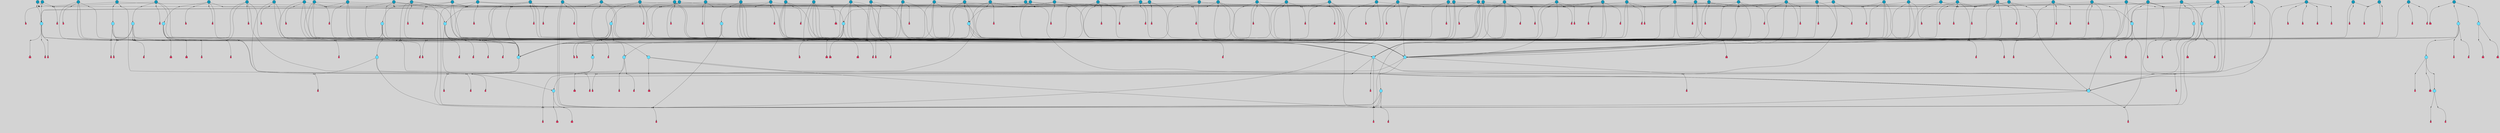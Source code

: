 // File exported with GEGELATI v1.3.1
// On the 2024-04-08 17:49:04
// With the File::TPGGraphDotExporter
digraph{
	graph[pad = "0.212, 0.055" bgcolor = lightgray]
	node[shape=circle style = filled label = ""]
		T3 [fillcolor="#66ddff"]
		T7 [fillcolor="#66ddff"]
		T9 [fillcolor="#66ddff"]
		T11 [fillcolor="#66ddff"]
		T24 [fillcolor="#66ddff"]
		T27 [fillcolor="#66ddff"]
		T54 [fillcolor="#66ddff"]
		T59 [fillcolor="#66ddff"]
		T82 [fillcolor="#66ddff"]
		T95 [fillcolor="#66ddff"]
		T176 [fillcolor="#66ddff"]
		T255 [fillcolor="#66ddff"]
		T267 [fillcolor="#66ddff"]
		T274 [fillcolor="#66ddff"]
		T300 [fillcolor="#66ddff"]
		T318 [fillcolor="#66ddff"]
		T319 [fillcolor="#66ddff"]
		T320 [fillcolor="#66ddff"]
		T321 [fillcolor="#66ddff"]
		T322 [fillcolor="#66ddff"]
		T323 [fillcolor="#1199bb"]
		T324 [fillcolor="#66ddff"]
		T344 [fillcolor="#1199bb"]
		T359 [fillcolor="#1199bb"]
		T383 [fillcolor="#66ddff"]
		T391 [fillcolor="#1199bb"]
		T429 [fillcolor="#1199bb"]
		T430 [fillcolor="#1199bb"]
		T432 [fillcolor="#66ddff"]
		T433 [fillcolor="#66ddff"]
		T437 [fillcolor="#1199bb"]
		T440 [fillcolor="#1199bb"]
		T451 [fillcolor="#66ddff"]
		T497 [fillcolor="#1199bb"]
		T512 [fillcolor="#1199bb"]
		T516 [fillcolor="#1199bb"]
		T526 [fillcolor="#1199bb"]
		T532 [fillcolor="#1199bb"]
		T537 [fillcolor="#1199bb"]
		T547 [fillcolor="#1199bb"]
		T561 [fillcolor="#1199bb"]
		T563 [fillcolor="#1199bb"]
		T569 [fillcolor="#66ddff"]
		T582 [fillcolor="#1199bb"]
		T587 [fillcolor="#1199bb"]
		T588 [fillcolor="#1199bb"]
		T589 [fillcolor="#1199bb"]
		T590 [fillcolor="#1199bb"]
		T592 [fillcolor="#1199bb"]
		T593 [fillcolor="#1199bb"]
		T594 [fillcolor="#1199bb"]
		T599 [fillcolor="#1199bb"]
		T601 [fillcolor="#1199bb"]
		T603 [fillcolor="#1199bb"]
		T605 [fillcolor="#1199bb"]
		T606 [fillcolor="#1199bb"]
		T608 [fillcolor="#1199bb"]
		T609 [fillcolor="#1199bb"]
		T611 [fillcolor="#1199bb"]
		T612 [fillcolor="#1199bb"]
		T613 [fillcolor="#1199bb"]
		T615 [fillcolor="#1199bb"]
		T616 [fillcolor="#1199bb"]
		T617 [fillcolor="#66ddff"]
		T618 [fillcolor="#1199bb"]
		T620 [fillcolor="#1199bb"]
		T621 [fillcolor="#1199bb"]
		T622 [fillcolor="#1199bb"]
		T623 [fillcolor="#1199bb"]
		T626 [fillcolor="#1199bb"]
		T627 [fillcolor="#1199bb"]
		T628 [fillcolor="#1199bb"]
		T629 [fillcolor="#1199bb"]
		T630 [fillcolor="#1199bb"]
		T631 [fillcolor="#1199bb"]
		T632 [fillcolor="#1199bb"]
		T633 [fillcolor="#1199bb"]
		T634 [fillcolor="#1199bb"]
		T635 [fillcolor="#1199bb"]
		T637 [fillcolor="#1199bb"]
		T638 [fillcolor="#1199bb"]
		T640 [fillcolor="#1199bb"]
		T641 [fillcolor="#1199bb"]
		T642 [fillcolor="#1199bb"]
		T643 [fillcolor="#1199bb"]
		T644 [fillcolor="#1199bb"]
		T645 [fillcolor="#1199bb"]
		T647 [fillcolor="#1199bb"]
		T648 [fillcolor="#1199bb"]
		T649 [fillcolor="#1199bb"]
		T650 [fillcolor="#1199bb"]
		T651 [fillcolor="#1199bb"]
		T652 [fillcolor="#1199bb"]
		T653 [fillcolor="#1199bb"]
		T654 [fillcolor="#1199bb"]
		T655 [fillcolor="#1199bb"]
		T656 [fillcolor="#1199bb"]
		T657 [fillcolor="#1199bb"]
		T658 [fillcolor="#1199bb"]
		T659 [fillcolor="#1199bb"]
		T660 [fillcolor="#1199bb"]
		T661 [fillcolor="#1199bb"]
		T662 [fillcolor="#1199bb"]
		T663 [fillcolor="#1199bb"]
		T664 [fillcolor="#1199bb"]
		P7443 [fillcolor="#cccccc" shape=point] //6|
		I7443 [shape=box style=invis label="6|1&2|6#1|7&#92;n10|7&2|0#1|5&#92;n9|4&0|1#2|2&#92;n8|6&0|0#1|0&#92;n"]
		P7443 -> I7443[style=invis]
		A5582 [fillcolor="#ff3366" shape=box margin=0.03 width=0 height=0 label="3"]
		T3 -> P7443 -> A5582
		P7444 [fillcolor="#cccccc" shape=point] //3|
		I7444 [shape=box style=invis label="7|6&2|4#0|2&#92;n10|3&2|7#1|4&#92;n11|6&0|4#0|1&#92;n7|1&0|0#2|6&#92;n7|6&0|3#2|6&#92;n4|0&2|6#0|1&#92;n4|4&2|5#0|2&#92;n4|6&0|4#2|7&#92;n10|0&2|3#1|5&#92;n2|6&0|5#0|2&#92;n1|0&2|3#0|7&#92;n1|6&2|0#0|5&#92;n6|2&0|1#0|7&#92;n9|2&0|3#2|7&#92;n5|3&0|6#0|6&#92;n1|7&2|5#2|3&#92;n8|1&2|7#0|6&#92;n1|0&2|5#2|1&#92;n7|1&2|2#2|5&#92;n7|4&2|6#0|3&#92;n"]
		P7444 -> I7444[style=invis]
		A5583 [fillcolor="#ff3366" shape=box margin=0.03 width=0 height=0 label="4"]
		T3 -> P7444 -> A5583
		P7445 [fillcolor="#cccccc" shape=point] //-3|
		I7445 [shape=box style=invis label="1|6&2|7#0|7&#92;n10|2&0|7#1|3&#92;n9|6&2|7#2|2&#92;n5|3&0|7#0|7&#92;n1|6&2|3#0|0&#92;n2|3&2|3#2|2&#92;n5|1&2|6#0|6&#92;n"]
		P7445 -> I7445[style=invis]
		A5584 [fillcolor="#ff3366" shape=box margin=0.03 width=0 height=0 label="7"]
		T7 -> P7445 -> A5584
		P7446 [fillcolor="#cccccc" shape=point] //5|
		I7446 [shape=box style=invis label="0|5&2|3#0|1&#92;n0|6&2|1#2|4&#92;n6|2&2|6#0|7&#92;n7|4&0|3#0|1&#92;n5|4&0|7#1|6&#92;n9|1&0|5#2|2&#92;n6|3&2|3#1|7&#92;n11|7&2|4#1|6&#92;n2|5&0|1#0|0&#92;n4|7&0|0#0|2&#92;n6|2&0|6#0|0&#92;n2|1&2|6#2|4&#92;n10|0&2|0#1|0&#92;n6|6&2|4#0|6&#92;n"]
		P7446 -> I7446[style=invis]
		A5585 [fillcolor="#ff3366" shape=box margin=0.03 width=0 height=0 label="8"]
		T7 -> P7446 -> A5585
		P7447 [fillcolor="#cccccc" shape=point] //-6|
		I7447 [shape=box style=invis label="11|1&0|7#2|0&#92;n10|4&0|1#1|0&#92;n4|3&2|4#2|1&#92;n0|5&2|0#0|0&#92;n6|1&0|0#0|3&#92;n8|2&2|0#0|4&#92;n11|4&2|0#1|6&#92;n7|0&2|6#2|3&#92;n5|3&2|6#2|0&#92;n2|0&2|0#0|4&#92;n"]
		P7447 -> I7447[style=invis]
		A5586 [fillcolor="#ff3366" shape=box margin=0.03 width=0 height=0 label="9"]
		T9 -> P7447 -> A5586
		P7448 [fillcolor="#cccccc" shape=point] //2|
		I7448 [shape=box style=invis label="6|3&2|7#1|4&#92;n8|6&0|0#2|5&#92;n2|1&0|2#0|3&#92;n8|7&0|6#0|4&#92;n2|1&2|0#0|1&#92;n0|0&2|2#2|3&#92;n6|6&0|7#2|1&#92;n6|1&0|7#2|6&#92;n5|4&2|7#0|4&#92;n0|3&0|4#2|0&#92;n11|0&2|0#2|5&#92;n4|5&2|5#2|4&#92;n5|7&0|6#0|4&#92;n9|7&2|5#0|3&#92;n5|4&2|1#0|3&#92;n5|3&0|1#1|7&#92;n0|4&0|3#2|5&#92;n"]
		P7448 -> I7448[style=invis]
		A5587 [fillcolor="#ff3366" shape=box margin=0.03 width=0 height=0 label="10"]
		T9 -> P7448 -> A5587
		P7449 [fillcolor="#cccccc" shape=point] //6|
		I7449 [shape=box style=invis label="3|0&2|7#2|2&#92;n3|2&0|4#2|5&#92;n5|1&0|2#1|0&#92;n8|7&0|1#2|0&#92;n8|5&0|3#0|6&#92;n0|2&0|2#2|3&#92;n1|5&2|5#0|5&#92;n5|6&0|6#0|7&#92;n6|7&0|0#2|6&#92;n1|2&2|3#0|0&#92;n7|7&2|3#0|4&#92;n0|7&2|7#0|6&#92;n1|0&2|2#2|7&#92;n4|4&0|1#0|0&#92;n"]
		P7449 -> I7449[style=invis]
		A5588 [fillcolor="#ff3366" shape=box margin=0.03 width=0 height=0 label="11"]
		T11 -> P7449 -> A5588
		P7450 [fillcolor="#cccccc" shape=point] //-4|
		I7450 [shape=box style=invis label="4|1&0|4#2|6&#92;n1|2&2|2#2|0&#92;n1|2&2|0#0|6&#92;n8|4&2|3#2|5&#92;n5|5&2|1#1|0&#92;n"]
		P7450 -> I7450[style=invis]
		A5589 [fillcolor="#ff3366" shape=box margin=0.03 width=0 height=0 label="12"]
		T11 -> P7450 -> A5589
		P7451 [fillcolor="#cccccc" shape=point] //1|
		I7451 [shape=box style=invis label="5|1&0|6#2|7&#92;n2|4&0|4#2|2&#92;n0|6&0|5#0|4&#92;n10|6&2|5#1|6&#92;n9|3&0|1#1|7&#92;n10|3&2|2#1|0&#92;n5|0&0|0#2|1&#92;n11|3&2|3#1|5&#92;n10|3&0|1#1|0&#92;n2|4&0|1#0|1&#92;n0|2&0|3#2|4&#92;n9|2&2|1#2|5&#92;n11|7&2|6#2|6&#92;n"]
		P7451 -> I7451[style=invis]
		T24 -> P7451 -> T7
		P7452 [fillcolor="#cccccc" shape=point] //5|
		I7452 [shape=box style=invis label="3|0&2|0#0|1&#92;n3|0&0|7#0|1&#92;n5|3&0|2#2|6&#92;n4|4&2|4#2|6&#92;n11|2&0|7#1|6&#92;n2|7&2|2#2|5&#92;n9|3&2|6#2|7&#92;n7|7&0|0#0|4&#92;n6|1&2|4#2|3&#92;n5|4&2|0#1|6&#92;n1|3&0|7#0|4&#92;n"]
		P7452 -> I7452[style=invis]
		A5590 [fillcolor="#ff3366" shape=box margin=0.03 width=0 height=0 label="7"]
		T24 -> P7452 -> A5590
		P7453 [fillcolor="#cccccc" shape=point] //-2|
		I7453 [shape=box style=invis label="4|1&0|4#0|3&#92;n4|2&0|5#2|0&#92;n5|5&2|6#0|5&#92;n1|4&0|1#0|2&#92;n6|3&2|7#1|5&#92;n0|4&2|0#0|3&#92;n8|5&2|5#1|2&#92;n10|7&2|7#1|1&#92;n3|4&0|0#2|1&#92;n3|6&2|5#2|5&#92;n8|3&0|1#0|7&#92;n10|0&2|7#1|3&#92;n4|1&2|4#0|1&#92;n9|3&2|0#0|4&#92;n3|6&2|0#0|4&#92;n1|2&0|6#2|1&#92;n4|0&2|1#2|2&#92;n"]
		P7453 -> I7453[style=invis]
		A5591 [fillcolor="#ff3366" shape=box margin=0.03 width=0 height=0 label="14"]
		T24 -> P7453 -> A5591
		P7454 [fillcolor="#cccccc" shape=point] //2|
		I7454 [shape=box style=invis label="9|1&2|3#0|1&#92;n5|2&2|0#2|4&#92;n3|6&2|5#2|7&#92;n7|0&2|5#0|4&#92;n1|2&0|3#0|5&#92;n7|3&2|7#0|0&#92;n"]
		P7454 -> I7454[style=invis]
		A5592 [fillcolor="#ff3366" shape=box margin=0.03 width=0 height=0 label="2"]
		T27 -> P7454 -> A5592
		P7455 [fillcolor="#cccccc" shape=point] //-6|
		I7455 [shape=box style=invis label="7|5&0|4#0|4&#92;n11|0&2|5#2|1&#92;n"]
		P7455 -> I7455[style=invis]
		A5593 [fillcolor="#ff3366" shape=box margin=0.03 width=0 height=0 label="3"]
		T27 -> P7455 -> A5593
		T27 -> P7444
		P7456 [fillcolor="#cccccc" shape=point] //0|
		I7456 [shape=box style=invis label="2|5&0|1#0|6&#92;n6|1&2|2#2|7&#92;n8|0&0|3#1|4&#92;n4|3&2|5#2|4&#92;n8|1&2|4#0|0&#92;n6|6&0|1#2|6&#92;n11|7&2|4#2|5&#92;n6|2&2|4#0|2&#92;n8|5&2|4#2|4&#92;n2|1&2|1#2|2&#92;n2|7&2|5#2|6&#92;n9|7&0|5#0|4&#92;n1|2&0|5#2|6&#92;n4|2&2|3#2|7&#92;n3|3&2|1#0|2&#92;n"]
		P7456 -> I7456[style=invis]
		A5594 [fillcolor="#ff3366" shape=box margin=0.03 width=0 height=0 label="5"]
		T27 -> P7456 -> A5594
		P7457 [fillcolor="#cccccc" shape=point] //0|
		I7457 [shape=box style=invis label="4|0&0|3#2|7&#92;n10|2&0|3#1|7&#92;n3|5&0|2#0|3&#92;n4|5&0|0#2|1&#92;n10|7&2|0#1|2&#92;n5|3&2|3#1|6&#92;n9|5&2|0#0|4&#92;n5|4&2|7#0|2&#92;n10|3&2|7#1|4&#92;n7|2&0|1#2|6&#92;n8|6&0|5#0|5&#92;n8|7&2|3#0|5&#92;n2|6&2|4#0|0&#92;n"]
		P7457 -> I7457[style=invis]
		A5595 [fillcolor="#ff3366" shape=box margin=0.03 width=0 height=0 label="5"]
		T27 -> P7457 -> A5595
		P7458 [fillcolor="#cccccc" shape=point] //8|
		I7458 [shape=box style=invis label="9|0&0|1#2|0&#92;n10|1&2|5#1|4&#92;n8|2&2|6#0|4&#92;n2|4&2|5#2|3&#92;n4|2&2|2#0|2&#92;n7|5&0|2#0|0&#92;n8|2&2|1#1|3&#92;n8|7&0|7#2|1&#92;n1|1&0|0#0|7&#92;n5|6&2|5#1|0&#92;n6|6&2|5#0|0&#92;n11|4&0|3#2|6&#92;n4|2&2|4#0|7&#92;n5|6&0|1#2|0&#92;n11|3&0|2#0|7&#92;n"]
		P7458 -> I7458[style=invis]
		A5596 [fillcolor="#ff3366" shape=box margin=0.03 width=0 height=0 label="6"]
		T54 -> P7458 -> A5596
		T54 -> P7452
		P7459 [fillcolor="#cccccc" shape=point] //-10|
		I7459 [shape=box style=invis label="3|6&0|0#0|4&#92;n4|1&2|4#0|1&#92;n5|1&0|1#0|4&#92;n5|5&2|6#0|5&#92;n6|5&0|6#0|3&#92;n11|1&2|0#0|1&#92;n0|7&2|0#0|3&#92;n1|2&0|6#0|1&#92;n8|0&0|4#2|0&#92;n0|4&0|7#2|7&#92;n7|0&2|7#1|3&#92;n3|1&0|5#2|5&#92;n5|1&0|4#0|3&#92;n2|2&0|2#0|0&#92;n8|3&0|1#0|7&#92;n3|0&0|3#0|5&#92;n7|2&0|5#2|0&#92;n6|3&2|7#1|5&#92;n4|7&2|7#2|1&#92;n"]
		P7459 -> I7459[style=invis]
		A5597 [fillcolor="#ff3366" shape=box margin=0.03 width=0 height=0 label="14"]
		T54 -> P7459 -> A5597
		T54 -> P7446
		P7460 [fillcolor="#cccccc" shape=point] //8|
		I7460 [shape=box style=invis label="9|0&0|1#2|0&#92;n10|1&2|5#1|4&#92;n8|2&2|6#0|4&#92;n4|5&0|3#0|1&#92;n2|4&2|5#2|3&#92;n4|2&2|2#0|2&#92;n7|5&0|2#0|0&#92;n8|2&2|1#1|3&#92;n8|7&0|7#2|1&#92;n1|1&0|0#0|7&#92;n5|6&2|5#1|0&#92;n6|3&2|5#0|0&#92;n11|4&0|3#2|6&#92;n1|2&2|4#0|7&#92;n5|6&0|1#2|0&#92;n11|3&0|2#0|7&#92;n"]
		P7460 -> I7460[style=invis]
		A5598 [fillcolor="#ff3366" shape=box margin=0.03 width=0 height=0 label="6"]
		T59 -> P7460 -> A5598
		T59 -> P7452
		T59 -> P7447
		T59 -> P7452
		P7461 [fillcolor="#cccccc" shape=point] //6|
		I7461 [shape=box style=invis label="7|0&2|5#1|2&#92;n10|6&2|1#1|3&#92;n7|5&0|2#0|7&#92;n10|7&0|1#1|5&#92;n4|6&2|5#0|5&#92;n4|4&0|7#2|7&#92;n"]
		P7461 -> I7461[style=invis]
		A5599 [fillcolor="#ff3366" shape=box margin=0.03 width=0 height=0 label="7"]
		T82 -> P7461 -> A5599
		P7462 [fillcolor="#cccccc" shape=point] //6|
		I7462 [shape=box style=invis label="0|5&2|3#0|1&#92;n0|6&2|1#2|4&#92;n9|1&0|5#2|2&#92;n7|4&0|3#0|1&#92;n5|4&0|7#1|6&#92;n2|5&0|1#0|0&#92;n6|3&2|3#1|7&#92;n11|7&2|4#1|6&#92;n6|2&2|6#0|1&#92;n4|7&0|0#0|2&#92;n6|2&0|6#0|0&#92;n9|1&2|6#2|4&#92;n10|0&2|0#1|0&#92;n6|6&2|4#0|6&#92;n"]
		P7462 -> I7462[style=invis]
		A5600 [fillcolor="#ff3366" shape=box margin=0.03 width=0 height=0 label="8"]
		T82 -> P7462 -> A5600
		T82 -> P7447
		P7463 [fillcolor="#cccccc" shape=point] //4|
		I7463 [shape=box style=invis label="4|3&0|6#0|3&#92;n5|7&2|3#2|2&#92;n5|6&0|7#1|2&#92;n1|4&2|6#0|3&#92;n8|4&2|1#2|5&#92;n9|5&2|4#1|4&#92;n2|4&0|5#0|7&#92;n10|0&0|6#1|3&#92;n3|0&0|6#0|2&#92;n2|7&2|7#2|6&#92;n5|2&0|5#1|5&#92;n10|4&2|5#1|7&#92;n4|0&0|4#2|4&#92;n11|1&0|4#2|6&#92;n10|6&2|0#1|4&#92;n9|7&0|3#1|4&#92;n4|5&2|7#0|6&#92;n11|5&2|6#2|3&#92;n0|3&0|5#0|1&#92;n"]
		P7463 -> I7463[style=invis]
		A5601 [fillcolor="#ff3366" shape=box margin=0.03 width=0 height=0 label="13"]
		T95 -> P7463 -> A5601
		P7464 [fillcolor="#cccccc" shape=point] //8|
		I7464 [shape=box style=invis label="9|7&0|5#2|5&#92;n3|3&2|3#0|2&#92;n9|5&2|2#1|0&#92;n2|3&0|6#0|3&#92;n4|4&2|5#2|7&#92;n11|3&2|0#1|5&#92;n6|6&2|1#2|2&#92;n4|6&0|1#2|2&#92;n2|5&2|7#2|2&#92;n7|7&2|2#2|3&#92;n6|5&0|3#2|6&#92;n6|7&0|6#0|2&#92;n"]
		P7464 -> I7464[style=invis]
		A5602 [fillcolor="#ff3366" shape=box margin=0.03 width=0 height=0 label="14"]
		T95 -> P7464 -> A5602
		P7465 [fillcolor="#cccccc" shape=point] //2|
		I7465 [shape=box style=invis label="4|1&0|4#2|6&#92;n5|5&2|1#1|0&#92;n1|0&2|0#0|6&#92;n8|4&2|3#2|5&#92;n"]
		P7465 -> I7465[style=invis]
		T95 -> P7465 -> T11
		P7466 [fillcolor="#cccccc" shape=point] //-9|
		I7466 [shape=box style=invis label="2|0&2|0#2|1&#92;n4|4&2|4#2|6&#92;n9|1&0|3#1|7&#92;n5|3&0|2#2|6&#92;n2|7&2|2#2|5&#92;n5|4&2|0#1|6&#92;n3|0&0|7#0|1&#92;n1|3&0|7#0|4&#92;n11|6&2|2#0|7&#92;n7|7&0|0#0|4&#92;n11|0&0|7#1|6&#92;n9|3&2|6#2|7&#92;n"]
		P7466 -> I7466[style=invis]
		A5603 [fillcolor="#ff3366" shape=box margin=0.03 width=0 height=0 label="7"]
		T95 -> P7466 -> A5603
		P7467 [fillcolor="#cccccc" shape=point] //-8|
		I7467 [shape=box style=invis label="7|5&0|4#2|4&#92;n"]
		P7467 -> I7467[style=invis]
		A5604 [fillcolor="#ff3366" shape=box margin=0.03 width=0 height=0 label="3"]
		T95 -> P7467 -> A5604
		P7468 [fillcolor="#cccccc" shape=point] //3|
		I7468 [shape=box style=invis label="4|7&0|7#2|7&#92;n11|5&2|6#0|2&#92;n5|5&2|6#2|0&#92;n3|2&0|6#0|3&#92;n10|2&2|5#1|5&#92;n9|4&2|3#1|5&#92;n2|5&2|7#2|4&#92;n11|3&2|5#1|0&#92;n7|0&0|7#2|1&#92;n1|2&0|5#0|1&#92;n"]
		P7468 -> I7468[style=invis]
		A5605 [fillcolor="#ff3366" shape=box margin=0.03 width=0 height=0 label="5"]
		T176 -> P7468 -> A5605
		P7469 [fillcolor="#cccccc" shape=point] //2|
		I7469 [shape=box style=invis label="7|1&0|6#0|1&#92;n5|2&2|5#1|6&#92;n10|1&2|1#1|1&#92;n4|7&0|4#2|2&#92;n11|7&0|4#2|7&#92;n5|0&0|5#1|7&#92;n8|2&0|5#2|4&#92;n10|0&2|6#1|6&#92;n5|1&0|1#2|3&#92;n1|6&2|0#0|1&#92;n9|6&2|2#1|4&#92;n3|4&2|3#0|0&#92;n10|1&0|1#1|0&#92;n2|2&0|1#2|1&#92;n3|1&2|7#0|3&#92;n"]
		P7469 -> I7469[style=invis]
		A5606 [fillcolor="#ff3366" shape=box margin=0.03 width=0 height=0 label="10"]
		T176 -> P7469 -> A5606
		P7470 [fillcolor="#cccccc" shape=point] //-1|
		I7470 [shape=box style=invis label="1|7&2|1#0|6&#92;n8|1&2|3#0|5&#92;n10|6&2|7#1|0&#92;n1|7&2|5#0|2&#92;n0|3&0|3#2|2&#92;n3|5&0|1#0|0&#92;n3|5&0|2#0|3&#92;n1|5&2|0#0|4&#92;n5|7&2|2#2|5&#92;n4|0&2|3#0|3&#92;n"]
		P7470 -> I7470[style=invis]
		T176 -> P7470 -> T3
		P7471 [fillcolor="#cccccc" shape=point] //-3|
		I7471 [shape=box style=invis label="6|3&2|4#1|4&#92;n5|3&0|1#1|7&#92;n2|1&0|2#2|3&#92;n8|7&0|6#0|4&#92;n2|1&2|0#0|1&#92;n0|0&2|2#2|3&#92;n6|1&0|7#2|6&#92;n5|7&0|2#0|4&#92;n0|3&0|4#2|0&#92;n11|0&2|0#2|5&#92;n6|0&2|0#1|4&#92;n8|6&0|2#2|5&#92;n5|4&2|1#0|3&#92;n9|7&2|5#0|3&#92;n5|4&2|7#0|4&#92;n"]
		P7471 -> I7471[style=invis]
		A5607 [fillcolor="#ff3366" shape=box margin=0.03 width=0 height=0 label="10"]
		T176 -> P7471 -> A5607
		P7472 [fillcolor="#cccccc" shape=point] //4|
		I7472 [shape=box style=invis label="7|1&0|6#0|1&#92;n5|2&2|5#1|6&#92;n10|1&2|1#1|1&#92;n9|6&2|2#1|4&#92;n4|7&0|4#2|2&#92;n9|6&0|4#1|1&#92;n10|0&2|6#1|6&#92;n5|1&0|1#2|3&#92;n1|6&2|0#0|1&#92;n8|2&0|5#2|4&#92;n3|4&2|3#0|0&#92;n10|1&0|5#1|0&#92;n2|2&0|1#2|1&#92;n3|1&2|7#0|3&#92;n"]
		P7472 -> I7472[style=invis]
		A5608 [fillcolor="#ff3366" shape=box margin=0.03 width=0 height=0 label="10"]
		T176 -> P7472 -> A5608
		T255 -> P7470
		P7473 [fillcolor="#cccccc" shape=point] //-9|
		I7473 [shape=box style=invis label="7|1&0|0#2|6&#92;n1|6&0|4#2|7&#92;n7|6&2|4#0|2&#92;n10|7&2|1#1|3&#92;n7|6&0|3#2|6&#92;n4|0&2|2#2|1&#92;n1|0&0|5#2|3&#92;n6|1&2|6#1|1&#92;n7|4&2|6#1|0&#92;n9|5&0|1#0|2&#92;n9|2&0|3#0|7&#92;n6|0&2|7#0|6&#92;n10|5&2|3#1|5&#92;n10|0&2|7#1|4&#92;n1|0&2|3#0|7&#92;n5|2&0|6#0|6&#92;n2|6&0|1#0|2&#92;n7|4&2|5#0|3&#92;n3|6&2|4#0|5&#92;n1|6&2|0#0|5&#92;n"]
		P7473 -> I7473[style=invis]
		A5609 [fillcolor="#ff3366" shape=box margin=0.03 width=0 height=0 label="4"]
		T255 -> P7473 -> A5609
		P7474 [fillcolor="#cccccc" shape=point] //7|
		I7474 [shape=box style=invis label="9|6&2|6#1|3&#92;n9|7&2|0#1|7&#92;n3|0&2|0#0|0&#92;n1|6&0|0#0|4&#92;n7|4&0|3#0|1&#92;n"]
		P7474 -> I7474[style=invis]
		A5610 [fillcolor="#ff3366" shape=box margin=0.03 width=0 height=0 label="12"]
		T255 -> P7474 -> A5610
		P7475 [fillcolor="#cccccc" shape=point] //-9|
		I7475 [shape=box style=invis label="11|5&0|0#2|6&#92;n8|5&2|3#2|1&#92;n7|1&0|6#1|3&#92;n11|4&0|2#0|1&#92;n9|0&2|7#1|6&#92;n10|1&0|3#1|6&#92;n0|3&0|4#2|5&#92;n5|7&2|3#1|6&#92;n2|0&2|1#0|7&#92;n"]
		P7475 -> I7475[style=invis]
		A5611 [fillcolor="#ff3366" shape=box margin=0.03 width=0 height=0 label="2"]
		T255 -> P7475 -> A5611
		P7476 [fillcolor="#cccccc" shape=point] //-7|
		I7476 [shape=box style=invis label="9|1&2|7#2|1&#92;n7|0&2|0#2|7&#92;n2|3&2|3#2|2&#92;n8|5&2|1#0|3&#92;n5|5&0|7#0|1&#92;n1|6&2|7#0|7&#92;n10|2&0|7#1|3&#92;n6|4&2|2#2|4&#92;n0|6&2|5#0|2&#92;n"]
		P7476 -> I7476[style=invis]
		A5612 [fillcolor="#ff3366" shape=box margin=0.03 width=0 height=0 label="7"]
		T255 -> P7476 -> A5612
		P7477 [fillcolor="#cccccc" shape=point] //-9|
		I7477 [shape=box style=invis label="4|7&2|6#0|5&#92;n11|3&0|2#2|6&#92;n10|2&2|4#1|6&#92;n3|0&2|6#2|7&#92;n4|3&0|5#0|7&#92;n2|3&0|7#0|7&#92;n10|6&0|7#1|5&#92;n10|1&2|2#1|1&#92;n1|7&0|3#2|6&#92;n"]
		P7477 -> I7477[style=invis]
		A5613 [fillcolor="#ff3366" shape=box margin=0.03 width=0 height=0 label="4"]
		T267 -> P7477 -> A5613
		T267 -> P7452
		P7478 [fillcolor="#cccccc" shape=point] //-10|
		I7478 [shape=box style=invis label="4|2&2|0#2|4&#92;n7|3&2|7#0|0&#92;n11|5&2|2#0|2&#92;n9|6&2|3#0|1&#92;n0|0&2|2#0|5&#92;n2|3&2|1#2|0&#92;n"]
		P7478 -> I7478[style=invis]
		A5614 [fillcolor="#ff3366" shape=box margin=0.03 width=0 height=0 label="2"]
		T267 -> P7478 -> A5614
		P7479 [fillcolor="#cccccc" shape=point] //-2|
		I7479 [shape=box style=invis label="5|2&2|0#2|4&#92;n9|1&2|3#0|1&#92;n3|6&2|5#2|7&#92;n7|0&2|1#0|4&#92;n1|2&0|3#0|5&#92;n7|3&2|7#0|0&#92;n"]
		P7479 -> I7479[style=invis]
		A5615 [fillcolor="#ff3366" shape=box margin=0.03 width=0 height=0 label="2"]
		T267 -> P7479 -> A5615
		P7480 [fillcolor="#cccccc" shape=point] //-9|
		I7480 [shape=box style=invis label="4|1&0|4#2|6&#92;n11|0&2|0#0|6&#92;n8|4&2|3#2|5&#92;n6|0&0|3#0|1&#92;n"]
		P7480 -> I7480[style=invis]
		T267 -> P7480 -> T11
		T274 -> P7470
		P7481 [fillcolor="#cccccc" shape=point] //-2|
		I7481 [shape=box style=invis label="7|1&0|0#2|6&#92;n5|2&0|6#0|6&#92;n7|6&2|4#0|2&#92;n10|7&2|1#1|3&#92;n7|6&0|3#2|6&#92;n4|0&2|2#2|1&#92;n1|0&0|5#2|3&#92;n6|1&2|6#1|1&#92;n7|4&2|6#1|0&#92;n7|4&2|5#0|3&#92;n9|2&0|3#0|7&#92;n6|0&2|7#0|7&#92;n10|5&2|3#1|5&#92;n10|0&2|7#1|4&#92;n1|0&2|3#0|7&#92;n1|6&0|1#2|7&#92;n2|6&0|1#0|2&#92;n9|5&0|1#0|2&#92;n3|6&2|4#0|5&#92;n1|6&2|0#0|5&#92;n"]
		P7481 -> I7481[style=invis]
		A5616 [fillcolor="#ff3366" shape=box margin=0.03 width=0 height=0 label="4"]
		T274 -> P7481 -> A5616
		T274 -> P7476
		P7482 [fillcolor="#cccccc" shape=point] //9|
		I7482 [shape=box style=invis label="2|3&0|1#0|2&#92;n1|6&0|2#2|7&#92;n6|0&2|7#0|6&#92;n10|7&2|1#1|3&#92;n7|4&2|6#1|0&#92;n1|1&0|5#2|3&#92;n4|0&2|2#2|1&#92;n6|1&2|6#1|1&#92;n7|6&0|3#2|6&#92;n9|5&0|1#0|2&#92;n9|2&0|3#0|7&#92;n7|6&0|4#0|2&#92;n10|5&2|3#1|5&#92;n10|0&2|7#1|4&#92;n1|0&2|3#0|7&#92;n5|2&0|6#0|6&#92;n7|1&0|0#2|6&#92;n7|4&2|5#0|3&#92;n3|6&2|4#0|5&#92;n1|6&2|0#0|5&#92;n"]
		P7482 -> I7482[style=invis]
		A5617 [fillcolor="#ff3366" shape=box margin=0.03 width=0 height=0 label="4"]
		T274 -> P7482 -> A5617
		P7483 [fillcolor="#cccccc" shape=point] //-2|
		I7483 [shape=box style=invis label="8|4&2|1#2|5&#92;n4|1&2|7#2|1&#92;n5|7&2|3#2|2&#92;n10|4&2|5#1|7&#92;n10|0&2|6#1|3&#92;n4|5&2|7#0|6&#92;n9|5&2|4#0|4&#92;n2|4&0|5#0|7&#92;n11|1&2|4#2|6&#92;n1|4&2|6#0|3&#92;n2|7&2|7#2|6&#92;n3|0&0|6#0|2&#92;n4|0&0|4#2|4&#92;n4|4&2|6#0|7&#92;n10|6&2|0#1|4&#92;n9|7&0|3#1|4&#92;n5|6&0|7#1|2&#92;n11|5&2|6#0|3&#92;n0|3&0|5#0|1&#92;n"]
		P7483 -> I7483[style=invis]
		T274 -> P7483 -> T9
		P7484 [fillcolor="#cccccc" shape=point] //-2|
		I7484 [shape=box style=invis label="8|4&2|1#2|5&#92;n5|7&2|3#1|2&#92;n10|4&2|5#1|7&#92;n10|0&2|6#1|3&#92;n11|1&2|4#2|6&#92;n9|5&2|4#0|4&#92;n2|4&0|5#0|7&#92;n4|5&2|7#0|6&#92;n1|4&2|6#0|3&#92;n2|7&2|7#2|6&#92;n3|0&0|6#0|2&#92;n0|7&0|5#0|1&#92;n0|4&2|1#0|0&#92;n4|4&2|6#0|7&#92;n7|2&2|6#2|6&#92;n11|5&2|6#0|3&#92;n9|7&0|3#1|4&#92;n5|6&0|7#1|2&#92;n10|6&2|0#1|4&#92;n4|0&0|4#2|4&#92;n"]
		P7484 -> I7484[style=invis]
		T300 -> P7484 -> T59
		P7485 [fillcolor="#cccccc" shape=point] //10|
		I7485 [shape=box style=invis label="2|6&2|4#0|0&#92;n1|7&2|3#0|6&#92;n3|5&2|2#0|3&#92;n10|3&0|4#1|4&#92;n7|1&0|4#2|6&#92;n10|2&0|3#1|7&#92;n9|5&2|0#0|4&#92;n4|0&0|3#2|7&#92;n11|4&2|6#1|2&#92;n5|4&2|7#0|2&#92;n4|5&2|7#2|1&#92;n6|5&0|7#2|1&#92;n5|3&2|3#1|6&#92;n10|7&2|0#1|2&#92;n"]
		P7485 -> I7485[style=invis]
		A5618 [fillcolor="#ff3366" shape=box margin=0.03 width=0 height=0 label="5"]
		T300 -> P7485 -> A5618
		T300 -> P7477
		P7486 [fillcolor="#cccccc" shape=point] //-4|
		I7486 [shape=box style=invis label="4|1&0|4#2|6&#92;n1|2&2|2#2|0&#92;n1|2&2|0#0|6&#92;n8|4&2|3#2|5&#92;n5|5&2|1#1|0&#92;n"]
		P7486 -> I7486[style=invis]
		A5619 [fillcolor="#ff3366" shape=box margin=0.03 width=0 height=0 label="12"]
		T321 -> P7486 -> A5619
		P7487 [fillcolor="#cccccc" shape=point] //6|
		I7487 [shape=box style=invis label="3|0&2|7#2|2&#92;n3|2&0|4#2|5&#92;n5|1&0|2#1|0&#92;n8|7&0|1#2|0&#92;n8|5&0|3#0|6&#92;n0|2&0|2#2|3&#92;n1|5&2|5#0|5&#92;n5|6&0|6#0|7&#92;n6|7&0|0#2|6&#92;n1|2&2|3#0|0&#92;n7|7&2|3#0|4&#92;n0|7&2|7#0|6&#92;n1|0&2|2#2|7&#92;n4|4&0|1#0|0&#92;n"]
		P7487 -> I7487[style=invis]
		A5620 [fillcolor="#ff3366" shape=box margin=0.03 width=0 height=0 label="11"]
		T321 -> P7487 -> A5620
		P7488 [fillcolor="#cccccc" shape=point] //2|
		I7488 [shape=box style=invis label="4|1&0|4#2|6&#92;n5|5&2|1#1|0&#92;n1|0&2|0#0|6&#92;n8|4&2|3#2|5&#92;n"]
		P7488 -> I7488[style=invis]
		T323 -> P7488 -> T321
		P7489 [fillcolor="#cccccc" shape=point] //-3|
		I7489 [shape=box style=invis label="8|1&2|3#0|5&#92;n0|6&0|5#0|5&#92;n3|7&2|1#0|6&#92;n3|5&0|1#0|0&#92;n9|5&2|0#0|4&#92;n3|5&0|2#0|3&#92;n10|6&2|4#1|0&#92;n9|4&2|7#2|6&#92;n1|7&2|5#2|2&#92;n"]
		P7489 -> I7489[style=invis]
		A5621 [fillcolor="#ff3366" shape=box margin=0.03 width=0 height=0 label="5"]
		T318 -> P7489 -> A5621
		P7490 [fillcolor="#cccccc" shape=point] //0|
		I7490 [shape=box style=invis label="2|5&0|1#0|6&#92;n6|1&2|2#2|7&#92;n8|0&0|3#1|4&#92;n4|3&2|5#2|4&#92;n8|1&2|4#0|0&#92;n6|6&0|1#2|6&#92;n11|7&2|4#2|5&#92;n6|2&2|4#0|2&#92;n8|5&2|4#2|4&#92;n2|1&2|1#2|2&#92;n2|7&2|5#2|6&#92;n9|7&0|5#0|4&#92;n1|2&0|5#2|6&#92;n4|2&2|3#2|7&#92;n3|3&2|1#0|2&#92;n"]
		P7490 -> I7490[style=invis]
		A5622 [fillcolor="#ff3366" shape=box margin=0.03 width=0 height=0 label="5"]
		T318 -> P7490 -> A5622
		P7491 [fillcolor="#cccccc" shape=point] //-2|
		I7491 [shape=box style=invis label="11|7&2|0#1|7&#92;n4|3&0|1#2|5&#92;n0|4&2|4#2|7&#92;n1|6&0|0#0|4&#92;n4|0&0|0#0|5&#92;n0|6&2|3#2|0&#92;n9|6&2|5#1|3&#92;n0|7&2|1#2|5&#92;n4|4&0|5#0|1&#92;n10|4&0|0#1|0&#92;n"]
		P7491 -> I7491[style=invis]
		A5623 [fillcolor="#ff3366" shape=box margin=0.03 width=0 height=0 label="12"]
		T323 -> P7491 -> A5623
		P7492 [fillcolor="#cccccc" shape=point] //5|
		I7492 [shape=box style=invis label="8|1&2|6#0|6&#92;n3|0&0|7#0|1&#92;n11|3&0|2#2|6&#92;n4|4&2|4#2|6&#92;n11|2&0|7#1|6&#92;n2|7&2|2#2|5&#92;n7|7&0|0#0|4&#92;n6|1&2|4#2|3&#92;n5|4&2|0#1|6&#92;n3|0&2|0#0|1&#92;n1|3&0|7#0|4&#92;n"]
		P7492 -> I7492[style=invis]
		A5624 [fillcolor="#ff3366" shape=box margin=0.03 width=0 height=0 label="7"]
		T319 -> P7492 -> A5624
		P7493 [fillcolor="#cccccc" shape=point] //7|
		I7493 [shape=box style=invis label="7|0&2|1#2|0&#92;n9|7&2|1#1|7&#92;n8|2&0|1#1|0&#92;n6|6&0|2#1|1&#92;n2|2&0|5#0|0&#92;n5|7&0|0#2|1&#92;n5|1&2|5#1|5&#92;n4|7&2|4#2|3&#92;n10|5&2|2#1|5&#92;n1|3&2|2#2|0&#92;n10|2&2|6#1|5&#92;n"]
		P7493 -> I7493[style=invis]
		A5625 [fillcolor="#ff3366" shape=box margin=0.03 width=0 height=0 label="1"]
		T319 -> P7493 -> A5625
		P7494 [fillcolor="#cccccc" shape=point] //-2|
		I7494 [shape=box style=invis label="4|1&0|4#0|3&#92;n4|2&0|5#2|0&#92;n5|5&2|6#0|5&#92;n1|4&0|1#0|2&#92;n6|3&2|7#1|5&#92;n0|4&2|0#0|3&#92;n8|5&2|5#1|2&#92;n10|7&2|7#1|1&#92;n3|4&0|0#2|1&#92;n3|6&2|5#2|5&#92;n8|3&0|1#0|7&#92;n10|0&2|7#1|3&#92;n4|1&2|4#0|1&#92;n9|3&2|0#0|4&#92;n3|6&2|0#0|4&#92;n1|2&0|6#2|1&#92;n4|0&2|1#2|2&#92;n"]
		P7494 -> I7494[style=invis]
		A5626 [fillcolor="#ff3366" shape=box margin=0.03 width=0 height=0 label="14"]
		T320 -> P7494 -> A5626
		P7495 [fillcolor="#cccccc" shape=point] //-3|
		I7495 [shape=box style=invis label="3|7&0|0#0|2&#92;n11|5&0|1#1|1&#92;n4|1&0|6#2|6&#92;n4|0&0|1#0|5&#92;n"]
		P7495 -> I7495[style=invis]
		T319 -> P7495 -> T320
		P7496 [fillcolor="#cccccc" shape=point] //-3|
		I7496 [shape=box style=invis label="1|6&2|7#0|7&#92;n10|2&0|7#1|3&#92;n9|6&2|7#2|2&#92;n5|3&0|7#0|7&#92;n1|6&2|3#0|0&#92;n2|3&2|3#2|2&#92;n5|1&2|6#0|6&#92;n"]
		P7496 -> I7496[style=invis]
		A5627 [fillcolor="#ff3366" shape=box margin=0.03 width=0 height=0 label="7"]
		T322 -> P7496 -> A5627
		P7497 [fillcolor="#cccccc" shape=point] //-3|
		I7497 [shape=box style=invis label="7|2&2|4#0|2&#92;n4|1&2|6#0|1&#92;n11|6&0|4#0|1&#92;n7|1&0|0#2|6&#92;n6|2&0|1#0|7&#92;n10|3&2|7#1|4&#92;n3|5&2|3#0|1&#92;n4|4&2|5#0|2&#92;n4|6&0|4#2|7&#92;n2|5&0|5#0|2&#92;n10|0&2|3#1|4&#92;n0|1&2|7#0|6&#92;n7|6&0|3#2|6&#92;n1|3&0|6#2|0&#92;n5|3&0|6#0|6&#92;n1|4&2|5#2|3&#92;n1|6&2|0#0|5&#92;n9|2&0|3#2|7&#92;n7|1&2|2#2|5&#92;n"]
		P7497 -> I7497[style=invis]
		T323 -> P7497 -> T319
		P7498 [fillcolor="#cccccc" shape=point] //1|
		I7498 [shape=box style=invis label="5|1&0|6#2|7&#92;n2|4&0|4#2|2&#92;n0|6&0|5#0|4&#92;n10|6&2|5#1|6&#92;n9|3&0|1#1|7&#92;n10|3&2|2#1|0&#92;n5|0&0|0#2|1&#92;n11|3&2|3#1|5&#92;n10|3&0|1#1|0&#92;n2|4&0|1#0|1&#92;n0|2&0|3#2|4&#92;n9|2&2|1#2|5&#92;n11|7&2|6#2|6&#92;n"]
		P7498 -> I7498[style=invis]
		T320 -> P7498 -> T322
		P7499 [fillcolor="#cccccc" shape=point] //5|
		I7499 [shape=box style=invis label="0|5&2|3#0|1&#92;n0|6&2|1#2|4&#92;n6|2&2|6#0|7&#92;n7|4&0|3#0|1&#92;n5|4&0|7#1|6&#92;n9|1&0|5#2|2&#92;n6|3&2|3#1|7&#92;n11|7&2|4#1|6&#92;n2|5&0|1#0|0&#92;n4|7&0|0#0|2&#92;n6|2&0|6#0|0&#92;n2|1&2|6#2|4&#92;n10|0&2|0#1|0&#92;n6|6&2|4#0|6&#92;n"]
		P7499 -> I7499[style=invis]
		A5628 [fillcolor="#ff3366" shape=box margin=0.03 width=0 height=0 label="8"]
		T322 -> P7499 -> A5628
		P7500 [fillcolor="#cccccc" shape=point] //5|
		I7500 [shape=box style=invis label="3|0&2|0#0|1&#92;n3|0&0|7#0|1&#92;n5|3&0|2#2|6&#92;n4|4&2|4#2|6&#92;n11|2&0|7#1|6&#92;n2|7&2|2#2|5&#92;n9|3&2|6#2|7&#92;n7|7&0|0#0|4&#92;n6|1&2|4#2|3&#92;n5|4&2|0#1|6&#92;n1|3&0|7#0|4&#92;n"]
		P7500 -> I7500[style=invis]
		A5629 [fillcolor="#ff3366" shape=box margin=0.03 width=0 height=0 label="7"]
		T320 -> P7500 -> A5629
		P7501 [fillcolor="#cccccc" shape=point] //5|
		I7501 [shape=box style=invis label="10|4&2|6#1|2&#92;n8|4&0|1#1|0&#92;n0|4&2|6#0|0&#92;n8|4&2|5#2|1&#92;n7|5&2|5#1|0&#92;n3|6&0|6#2|2&#92;n1|7&0|7#0|5&#92;n2|0&0|7#2|4&#92;n9|4&2|6#2|7&#92;n2|6&2|2#0|0&#92;n11|7&2|7#0|7&#92;n5|5&0|0#0|1&#92;n10|1&0|0#1|0&#92;n7|3&0|1#2|5&#92;n9|2&2|7#1|5&#92;n9|0&2|5#1|2&#92;n1|6&2|4#2|2&#92;n3|3&2|2#0|7&#92;n1|6&2|0#0|0&#92;n6|4&2|6#1|0&#92;n"]
		P7501 -> I7501[style=invis]
		A5630 [fillcolor="#ff3366" shape=box margin=0.03 width=0 height=0 label="1"]
		T319 -> P7501 -> A5630
		P7502 [fillcolor="#cccccc" shape=point] //7|
		I7502 [shape=box style=invis label="6|1&2|6#2|7&#92;n7|0&2|4#2|3&#92;n3|3&0|7#0|6&#92;n5|4&0|2#2|4&#92;n8|5&2|6#2|7&#92;n0|0&2|3#0|3&#92;n5|4&2|4#2|6&#92;n"]
		P7502 -> I7502[style=invis]
		T319 -> P7502 -> T318
		P7503 [fillcolor="#cccccc" shape=point] //7|
		I7503 [shape=box style=invis label="0|2&2|4#2|6&#92;n5|3&0|6#0|1&#92;n4|7&2|6#0|5&#92;n7|6&0|7#0|5&#92;n10|7&2|2#1|1&#92;n"]
		P7503 -> I7503[style=invis]
		A5631 [fillcolor="#ff3366" shape=box margin=0.03 width=0 height=0 label="4"]
		T318 -> P7503 -> A5631
		P7504 [fillcolor="#cccccc" shape=point] //7|
		I7504 [shape=box style=invis label="10|5&0|0#1|2&#92;n1|0&2|4#0|5&#92;n8|2&0|2#0|6&#92;n2|2&0|6#0|1&#92;n"]
		P7504 -> I7504[style=invis]
		T324 -> P7504 -> T7
		P7505 [fillcolor="#cccccc" shape=point] //8|
		I7505 [shape=box style=invis label="8|1&2|3#2|5&#92;n10|4&2|5#1|5&#92;n10|7&0|4#1|6&#92;n7|0&0|7#2|1&#92;n2|6&2|7#2|4&#92;n11|3&2|4#1|0&#92;n5|3&2|6#2|0&#92;n9|4&2|3#1|5&#92;n"]
		P7505 -> I7505[style=invis]
		A5632 [fillcolor="#ff3366" shape=box margin=0.03 width=0 height=0 label="5"]
		T324 -> P7505 -> A5632
		T324 -> P7470
		P7506 [fillcolor="#cccccc" shape=point] //9|
		I7506 [shape=box style=invis label="11|0&2|0#1|1&#92;n3|6&0|6#0|0&#92;n1|4&0|0#2|4&#92;n7|5&2|2#1|3&#92;n11|7&2|6#1|7&#92;n5|2&0|6#1|5&#92;n9|5&0|6#0|3&#92;n2|2&2|7#0|5&#92;n9|3&2|2#2|0&#92;n11|0&2|7#0|1&#92;n1|1&2|0#0|1&#92;n6|6&0|6#1|2&#92;n9|7&0|1#0|3&#92;n2|0&2|4#2|5&#92;n2|4&2|2#0|0&#92;n6|1&2|1#1|7&#92;n10|7&2|5#1|6&#92;n11|5&2|7#2|4&#92;n"]
		P7506 -> I7506[style=invis]
		A5633 [fillcolor="#ff3366" shape=box margin=0.03 width=0 height=0 label="1"]
		T324 -> P7506 -> A5633
		P7507 [fillcolor="#cccccc" shape=point] //-6|
		I7507 [shape=box style=invis label="8|2&2|0#0|4&#92;n10|4&0|1#1|0&#92;n4|3&2|4#2|1&#92;n0|5&2|0#0|0&#92;n11|1&0|7#2|0&#92;n11|4&2|0#1|6&#92;n7|0&0|6#2|3&#92;n7|4&0|2#2|4&#92;n5|3&2|6#2|0&#92;n2|0&2|0#0|4&#92;n"]
		P7507 -> I7507[style=invis]
		T324 -> P7507 -> T82
		P7508 [fillcolor="#cccccc" shape=point] //-2|
		I7508 [shape=box style=invis label="2|5&0|2#0|2&#92;n0|0&2|5#2|5&#92;n7|3&2|2#2|3&#92;n3|5&2|1#2|5&#92;n9|4&2|0#2|5&#92;n7|2&2|0#1|4&#92;n5|4&0|5#2|4&#92;n7|3&2|1#2|5&#92;n5|1&0|4#0|6&#92;n1|7&2|4#0|1&#92;n11|6&0|0#0|1&#92;n9|0&0|1#2|5&#92;n4|4&2|5#0|2&#92;n8|1&2|7#2|0&#92;n4|5&0|2#0|1&#92;n"]
		P7508 -> I7508[style=invis]
		A5634 [fillcolor="#ff3366" shape=box margin=0.03 width=0 height=0 label="4"]
		T344 -> P7508 -> A5634
		P7509 [fillcolor="#cccccc" shape=point] //-2|
		I7509 [shape=box style=invis label="2|4&0|3#2|2&#92;n11|7&2|3#2|6&#92;n3|4&2|7#0|1&#92;n7|1&2|0#0|0&#92;n10|3&0|5#1|5&#92;n10|2&0|7#1|7&#92;n0|2&0|3#2|6&#92;n9|3&0|7#2|1&#92;n4|1&0|5#2|4&#92;n8|5&2|3#2|0&#92;n10|7&0|4#1|7&#92;n0|1&2|4#0|3&#92;n11|7&2|7#2|3&#92;n3|3&0|2#2|7&#92;n8|0&0|4#0|1&#92;n6|4&2|5#2|3&#92;n7|6&0|4#1|6&#92;n7|3&2|0#0|6&#92;n"]
		P7509 -> I7509[style=invis]
		A5635 [fillcolor="#ff3366" shape=box margin=0.03 width=0 height=0 label="4"]
		T344 -> P7509 -> A5635
		P7510 [fillcolor="#cccccc" shape=point] //-2|
		I7510 [shape=box style=invis label="6|4&2|6#1|7&#92;n4|6&0|1#2|5&#92;n1|4&2|5#0|4&#92;n4|3&2|0#0|1&#92;n0|0&2|7#2|7&#92;n7|7&0|5#2|3&#92;n2|2&2|1#2|6&#92;n7|4&2|7#0|7&#92;n5|0&2|1#0|2&#92;n10|0&0|4#1|2&#92;n4|4&0|7#0|0&#92;n6|7&0|2#0|1&#92;n2|1&2|3#0|0&#92;n"]
		P7510 -> I7510[style=invis]
		T344 -> P7510 -> T255
		P7511 [fillcolor="#cccccc" shape=point] //9|
		I7511 [shape=box style=invis label="7|5&2|6#2|2&#92;n1|7&0|1#2|3&#92;n2|0&2|0#2|4&#92;n6|4&0|4#1|6&#92;n10|3&2|4#1|6&#92;n"]
		P7511 -> I7511[style=invis]
		T359 -> P7511 -> T300
		P7512 [fillcolor="#cccccc" shape=point] //5|
		I7512 [shape=box style=invis label="8|2&2|2#0|5&#92;n9|7&2|0#2|4&#92;n10|5&2|6#1|3&#92;n5|0&0|7#1|5&#92;n4|1&0|4#0|3&#92;n2|6&0|1#2|6&#92;n4|7&2|4#0|3&#92;n2|2&0|3#2|0&#92;n6|2&2|2#2|1&#92;n7|6&2|5#0|7&#92;n1|0&2|1#0|5&#92;n"]
		P7512 -> I7512[style=invis]
		T359 -> P7512 -> T54
		P7513 [fillcolor="#cccccc" shape=point] //7|
		I7513 [shape=box style=invis label="7|0&2|1#2|0&#92;n9|7&2|1#1|7&#92;n8|2&0|1#1|0&#92;n6|6&0|2#1|1&#92;n2|2&0|5#0|0&#92;n5|7&0|0#2|1&#92;n5|1&2|5#1|5&#92;n4|7&2|4#2|3&#92;n10|5&2|2#1|5&#92;n1|3&2|2#2|0&#92;n10|2&2|6#1|5&#92;n"]
		P7513 -> I7513[style=invis]
		A5636 [fillcolor="#ff3366" shape=box margin=0.03 width=0 height=0 label="1"]
		T359 -> P7513 -> A5636
		T359 -> P7492
		P7514 [fillcolor="#cccccc" shape=point] //-8|
		I7514 [shape=box style=invis label="0|4&0|3#2|5&#92;n2|1&0|2#2|3&#92;n8|7&0|6#0|4&#92;n0|4&2|4#0|1&#92;n9|4&2|5#0|3&#92;n0|0&2|7#2|3&#92;n4|5&2|5#2|4&#92;n5|7&0|6#0|4&#92;n5|4&2|7#0|4&#92;n0|3&0|4#2|0&#92;n6|3&2|2#1|4&#92;n11|7&2|0#2|5&#92;n6|1&0|7#2|5&#92;n5|3&0|1#1|7&#92;n2|0&2|0#0|1&#92;n6|6&0|7#2|1&#92;n"]
		P7514 -> I7514[style=invis]
		A5637 [fillcolor="#ff3366" shape=box margin=0.03 width=0 height=0 label="10"]
		T383 -> P7514 -> A5637
		P7515 [fillcolor="#cccccc" shape=point] //5|
		I7515 [shape=box style=invis label="1|6&2|7#0|7&#92;n9|2&2|7#2|2&#92;n10|2&0|7#1|3&#92;n5|3&0|7#0|7&#92;n7|0&2|7#2|2&#92;n1|6&2|3#0|0&#92;n2|3&2|3#2|2&#92;n"]
		P7515 -> I7515[style=invis]
		A5638 [fillcolor="#ff3366" shape=box margin=0.03 width=0 height=0 label="7"]
		T383 -> P7515 -> A5638
		T383 -> P7445
		P7516 [fillcolor="#cccccc" shape=point] //-1|
		I7516 [shape=box style=invis label="3|4&0|1#0|2&#92;n8|7&2|6#0|1&#92;n4|7&2|4#2|4&#92;n3|2&2|3#2|4&#92;n8|4&2|1#1|2&#92;n7|4&0|2#0|2&#92;n6|0&2|0#1|6&#92;n3|3&0|7#0|6&#92;n0|5&0|3#0|3&#92;n"]
		P7516 -> I7516[style=invis]
		A5639 [fillcolor="#ff3366" shape=box margin=0.03 width=0 height=0 label="5"]
		T383 -> P7516 -> A5639
		P7517 [fillcolor="#cccccc" shape=point] //-3|
		I7517 [shape=box style=invis label="5|6&0|1#2|0&#92;n8|7&0|7#2|1&#92;n2|7&0|0#0|4&#92;n10|1&2|0#1|5&#92;n5|7&2|2#0|6&#92;n4|2&2|2#0|2&#92;n9|7&2|6#0|7&#92;n8|6&2|1#1|3&#92;n1|6&0|1#2|4&#92;n0|6&2|3#0|4&#92;n9|0&0|1#2|0&#92;n5|5&2|5#1|4&#92;n8|2&2|6#0|7&#92;n7|5&0|2#0|0&#92;n1|1&0|0#2|7&#92;n10|1&2|5#1|4&#92;n11|1&0|5#2|6&#92;n6|0&2|5#0|0&#92;n10|0&2|1#1|3&#92;n"]
		P7517 -> I7517[style=invis]
		A5640 [fillcolor="#ff3366" shape=box margin=0.03 width=0 height=0 label="6"]
		T383 -> P7517 -> A5640
		P7518 [fillcolor="#cccccc" shape=point] //7|
		I7518 [shape=box style=invis label="3|3&2|7#0|4&#92;n4|3&2|6#0|3&#92;n8|4&0|6#1|2&#92;n5|6&2|3#0|4&#92;n0|7&2|1#0|5&#92;n8|7&2|2#2|5&#92;n9|1&0|0#1|0&#92;n10|1&2|1#1|4&#92;n10|5&0|6#1|7&#92;n5|2&2|3#0|4&#92;n2|0&2|6#2|7&#92;n1|7&0|1#0|7&#92;n"]
		P7518 -> I7518[style=invis]
		A5641 [fillcolor="#ff3366" shape=box margin=0.03 width=0 height=0 label="2"]
		T391 -> P7518 -> A5641
		T391 -> P7466
		P7519 [fillcolor="#cccccc" shape=point] //-10|
		I7519 [shape=box style=invis label="6|0&0|6#1|4&#92;n0|3&0|0#2|1&#92;n7|7&0|0#0|4&#92;n1|3&0|3#2|4&#92;n9|1&0|3#1|7&#92;n2|4&2|4#2|6&#92;n1|5&2|3#0|4&#92;n4|2&2|1#0|1&#92;n"]
		P7519 -> I7519[style=invis]
		T391 -> P7519 -> T267
		T391 -> P7511
		T429 -> P7511
		T429 -> P7513
		T429 -> P7492
		P7520 [fillcolor="#cccccc" shape=point] //5|
		I7520 [shape=box style=invis label="9|4&2|3#1|3&#92;n0|4&2|4#0|5&#92;n6|1&2|6#2|5&#92;n4|0&0|5#2|0&#92;n"]
		P7520 -> I7520[style=invis]
		A5642 [fillcolor="#ff3366" shape=box margin=0.03 width=0 height=0 label="7"]
		T429 -> P7520 -> A5642
		P7521 [fillcolor="#cccccc" shape=point] //0|
		I7521 [shape=box style=invis label="7|2&0|4#1|4&#92;n5|3&0|7#0|4&#92;n7|7&0|0#0|4&#92;n2|3&2|6#2|5&#92;n1|0&2|7#0|5&#92;n9|6&0|0#2|2&#92;n3|3&2|0#0|1&#92;n4|4&2|4#0|6&#92;n9|3&2|6#1|7&#92;n6|4&2|4#1|3&#92;n6|4&2|0#1|6&#92;n8|1&2|7#2|6&#92;n6|0&0|6#2|0&#92;n"]
		P7521 -> I7521[style=invis]
		A5643 [fillcolor="#ff3366" shape=box margin=0.03 width=0 height=0 label="7"]
		T429 -> P7521 -> A5643
		T430 -> P7511
		P7522 [fillcolor="#cccccc" shape=point] //3|
		I7522 [shape=box style=invis label="6|1&2|4#2|0&#92;n1|3&0|0#0|4&#92;n3|0&0|7#0|1&#92;n4|4&2|4#2|7&#92;n7|0&2|3#2|0&#92;n7|7&0|0#0|4&#92;n11|2&0|7#1|6&#92;n0|4&0|7#2|7&#92;n3|0&2|0#0|1&#92;n2|7&2|0#2|5&#92;n"]
		P7522 -> I7522[style=invis]
		A5644 [fillcolor="#ff3366" shape=box margin=0.03 width=0 height=0 label="7"]
		T430 -> P7522 -> A5644
		T430 -> P7477
		P7523 [fillcolor="#cccccc" shape=point] //-3|
		I7523 [shape=box style=invis label="2|6&0|0#0|7&#92;n9|6&2|0#0|6&#92;n3|0&0|5#0|1&#92;n5|5&0|4#0|3&#92;n6|1&2|4#2|3&#92;n2|7&2|2#2|5&#92;n5|3&0|2#2|6&#92;n7|7&0|0#0|4&#92;n5|4&2|0#1|6&#92;n9|3&2|6#2|7&#92;n1|3&0|7#0|4&#92;n"]
		P7523 -> I7523[style=invis]
		A5645 [fillcolor="#ff3366" shape=box margin=0.03 width=0 height=0 label="7"]
		T430 -> P7523 -> A5645
		T432 -> P7470
		P7524 [fillcolor="#cccccc" shape=point] //-4|
		I7524 [shape=box style=invis label="0|6&2|7#2|4&#92;n4|4&0|4#2|6&#92;n3|0&0|7#0|1&#92;n5|3&0|2#2|6&#92;n1|3&0|7#0|1&#92;n5|4&2|0#1|6&#92;n10|5&0|6#1|5&#92;n2|5&2|1#2|2&#92;n6|1&2|4#2|3&#92;n3|0&2|2#0|1&#92;n11|2&0|5#1|6&#92;n9|3&2|6#2|7&#92;n7|7&0|0#0|4&#92;n8|1&0|1#1|5&#92;n"]
		P7524 -> I7524[style=invis]
		A5646 [fillcolor="#ff3366" shape=box margin=0.03 width=0 height=0 label="7"]
		T432 -> P7524 -> A5646
		P7525 [fillcolor="#cccccc" shape=point] //-9|
		I7525 [shape=box style=invis label="0|6&2|1#2|4&#92;n3|3&2|3#2|7&#92;n5|5&0|7#1|6&#92;n7|4&0|3#0|1&#92;n9|1&0|5#2|2&#92;n6|2&2|6#0|7&#92;n11|7&2|4#1|6&#92;n2|5&0|1#0|0&#92;n4|7&0|0#0|2&#92;n2|1&2|6#2|4&#92;n10|0&2|0#1|0&#92;n6|6&2|4#0|6&#92;n"]
		P7525 -> I7525[style=invis]
		A5647 [fillcolor="#ff3366" shape=box margin=0.03 width=0 height=0 label="8"]
		T432 -> P7525 -> A5647
		P7526 [fillcolor="#cccccc" shape=point] //-1|
		I7526 [shape=box style=invis label="1|7&2|1#0|6&#92;n1|7&2|5#0|2&#92;n10|6&2|7#1|0&#92;n8|1&2|3#0|5&#92;n0|3&0|3#2|2&#92;n3|5&0|1#0|0&#92;n3|5&0|2#0|3&#92;n0|4&2|6#2|4&#92;n1|5&2|0#0|4&#92;n5|7&2|2#2|5&#92;n4|0&0|3#0|3&#92;n"]
		P7526 -> I7526[style=invis]
		T432 -> P7526 -> T3
		T432 -> P7446
		P7527 [fillcolor="#cccccc" shape=point] //-7|
		I7527 [shape=box style=invis label="11|4&2|1#1|7&#92;n1|4&0|0#2|4&#92;n3|6&0|2#0|0&#92;n4|5&2|2#2|2&#92;n1|1&2|6#0|1&#92;n2|2&2|7#0|6&#92;n2|4&2|2#0|0&#92;n0|2&2|2#0|3&#92;n9|3&2|2#2|0&#92;n11|0&2|7#0|1&#92;n1|6&0|7#2|7&#92;n2|0&2|4#2|5&#92;n11|0&2|0#1|5&#92;n4|3&0|5#0|5&#92;n6|0&2|5#1|1&#92;n3|7&2|6#0|4&#92;n9|5&0|6#0|3&#92;n"]
		P7527 -> I7527[style=invis]
		A5648 [fillcolor="#ff3366" shape=box margin=0.03 width=0 height=0 label="1"]
		T433 -> P7527 -> A5648
		P7528 [fillcolor="#cccccc" shape=point] //-3|
		I7528 [shape=box style=invis label="11|7&2|2#1|7&#92;n0|4&2|4#0|5&#92;n9|0&2|2#1|3&#92;n"]
		P7528 -> I7528[style=invis]
		A5649 [fillcolor="#ff3366" shape=box margin=0.03 width=0 height=0 label="7"]
		T433 -> P7528 -> A5649
		P7529 [fillcolor="#cccccc" shape=point] //-5|
		I7529 [shape=box style=invis label="2|0&2|3#2|4&#92;n0|0&2|6#2|3&#92;n9|4&2|4#0|1&#92;n8|4&0|4#0|0&#92;n2|6&2|7#2|1&#92;n9|1&2|4#0|1&#92;n4|5&2|2#0|1&#92;n10|2&0|2#1|6&#92;n7|4&2|5#2|4&#92;n"]
		P7529 -> I7529[style=invis]
		T433 -> P7529 -> T24
		T433 -> P7506
		P7530 [fillcolor="#cccccc" shape=point] //2|
		I7530 [shape=box style=invis label="3|6&0|4#2|7&#92;n2|0&2|5#0|6&#92;n5|1&2|5#0|7&#92;n2|1&0|4#0|3&#92;n8|4&0|1#1|0&#92;n10|7&0|7#1|3&#92;n11|3&0|7#1|1&#92;n3|6&2|2#0|5&#92;n9|2&2|2#2|2&#92;n1|5&0|1#2|7&#92;n3|0&2|0#0|4&#92;n11|1&0|0#2|0&#92;n6|6&0|0#2|2&#92;n0|6&0|1#0|2&#92;n2|2&2|3#0|2&#92;n"]
		P7530 -> I7530[style=invis]
		A5650 [fillcolor="#ff3366" shape=box margin=0.03 width=0 height=0 label="1"]
		T433 -> P7530 -> A5650
		T437 -> P7509
		P7531 [fillcolor="#cccccc" shape=point] //-2|
		I7531 [shape=box style=invis label="7|7&0|5#2|3&#92;n4|6&0|1#2|5&#92;n1|4&2|5#0|4&#92;n4|3&2|0#0|1&#92;n0|0&2|7#2|7&#92;n6|4&2|6#1|7&#92;n2|2&2|1#2|6&#92;n7|4&2|7#0|1&#92;n5|0&2|1#0|2&#92;n10|0&0|4#1|2&#92;n4|4&0|7#0|0&#92;n6|7&0|2#0|1&#92;n2|1&2|3#0|0&#92;n"]
		P7531 -> I7531[style=invis]
		T437 -> P7531 -> T255
		T437 -> P7508
		T440 -> P7446
		P7532 [fillcolor="#cccccc" shape=point] //7|
		I7532 [shape=box style=invis label="1|6&0|4#0|1&#92;n10|6&2|7#1|2&#92;n6|3&0|5#0|7&#92;n4|6&2|7#0|0&#92;n11|5&2|2#2|0&#92;n0|2&2|6#2|5&#92;n1|6&0|7#0|7&#92;n9|4&2|4#2|4&#92;n1|0&2|6#0|4&#92;n7|1&2|3#2|0&#92;n"]
		P7532 -> I7532[style=invis]
		A5651 [fillcolor="#ff3366" shape=box margin=0.03 width=0 height=0 label="4"]
		T440 -> P7532 -> A5651
		P7533 [fillcolor="#cccccc" shape=point] //5|
		I7533 [shape=box style=invis label="3|0&2|0#2|1&#92;n3|0&0|7#0|1&#92;n5|3&0|2#2|6&#92;n4|4&2|4#2|6&#92;n5|4&2|0#1|6&#92;n2|7&2|2#2|5&#92;n1|3&0|7#0|4&#92;n11|6&2|2#0|7&#92;n7|7&0|0#0|4&#92;n6|1&2|4#2|3&#92;n11|0&0|7#1|6&#92;n9|3&2|6#2|7&#92;n"]
		P7533 -> I7533[style=invis]
		A5652 [fillcolor="#ff3366" shape=box margin=0.03 width=0 height=0 label="7"]
		T440 -> P7533 -> A5652
		T440 -> P7511
		T451 -> P7466
		P7534 [fillcolor="#cccccc" shape=point] //8|
		I7534 [shape=box style=invis label="9|1&0|3#1|7&#92;n0|3&0|0#2|1&#92;n4|7&0|0#0|4&#92;n7|0&2|1#0|6&#92;n3|1&0|6#0|2&#92;n6|0&0|6#1|6&#92;n2|4&2|4#2|6&#92;n4|2&2|1#0|1&#92;n"]
		P7534 -> I7534[style=invis]
		T451 -> P7534 -> T267
		P7535 [fillcolor="#cccccc" shape=point] //7|
		I7535 [shape=box style=invis label="7|4&2|7#0|4&#92;n4|6&0|1#2|5&#92;n2|1&2|3#0|0&#92;n4|3&2|0#0|1&#92;n0|0&2|7#2|7&#92;n7|7&0|5#2|3&#92;n5|0&2|1#2|2&#92;n10|0&0|4#1|2&#92;n4|4&0|7#0|0&#92;n6|7&0|2#0|1&#92;n1|4&2|5#0|4&#92;n"]
		P7535 -> I7535[style=invis]
		A5653 [fillcolor="#ff3366" shape=box margin=0.03 width=0 height=0 label="0"]
		T451 -> P7535 -> A5653
		P7536 [fillcolor="#cccccc" shape=point] //-8|
		I7536 [shape=box style=invis label="9|7&0|6#1|0&#92;n6|4&2|7#1|0&#92;n6|0&2|4#1|4&#92;n8|4&0|2#2|5&#92;n3|2&0|3#0|7&#92;n2|2&0|2#0|2&#92;n2|1&0|2#2|3&#92;n6|1&0|7#0|2&#92;n4|3&0|1#2|5&#92;n5|7&0|2#0|4&#92;n8|1&0|5#0|4&#92;n6|4&2|0#1|4&#92;n1|4&0|4#2|7&#92;n9|7&0|5#0|3&#92;n7|6&2|0#0|7&#92;n5|4&0|7#0|4&#92;n8|3&0|1#0|1&#92;n"]
		P7536 -> I7536[style=invis]
		A5654 [fillcolor="#ff3366" shape=box margin=0.03 width=0 height=0 label="10"]
		T451 -> P7536 -> A5654
		T451 -> P7511
		T497 -> P7511
		T497 -> P7492
		P7537 [fillcolor="#cccccc" shape=point] //9|
		I7537 [shape=box style=invis label="8|3&2|2#2|7&#92;n1|7&0|1#0|6&#92;n10|1&2|7#1|0&#92;n3|5&0|2#0|3&#92;n0|3&0|3#2|2&#92;n7|6&0|2#2|3&#92;n1|7&2|5#0|2&#92;n3|5&0|1#0|0&#92;n8|1&2|3#0|5&#92;n1|5&2|0#0|4&#92;n5|7&2|2#2|5&#92;n4|0&0|3#0|3&#92;n"]
		P7537 -> I7537[style=invis]
		T497 -> P7537 -> T3
		P7538 [fillcolor="#cccccc" shape=point] //-5|
		I7538 [shape=box style=invis label="10|6&2|5#1|6&#92;n9|3&0|1#1|7&#92;n2|4&0|1#0|1&#92;n11|3&0|7#1|6&#92;n5|1&0|6#2|7&#92;n8|0&0|0#0|1&#92;n0|6&0|7#0|4&#92;n6|7&2|6#2|6&#92;n11|0&2|3#0|5&#92;n"]
		P7538 -> I7538[style=invis]
		T497 -> P7538 -> T7
		P7539 [fillcolor="#cccccc" shape=point] //2|
		I7539 [shape=box style=invis label="0|2&2|4#2|2&#92;n8|1&0|7#2|3&#92;n1|6&0|5#0|2&#92;n6|0&2|1#1|0&#92;n"]
		P7539 -> I7539[style=invis]
		A5655 [fillcolor="#ff3366" shape=box margin=0.03 width=0 height=0 label="3"]
		T497 -> P7539 -> A5655
		P7540 [fillcolor="#cccccc" shape=point] //-1|
		I7540 [shape=box style=invis label="7|0&0|7#2|6&#92;n4|7&0|5#2|6&#92;n2|6&2|4#2|7&#92;n10|4&2|0#1|6&#92;n0|1&0|0#0|6&#92;n9|6&2|5#1|7&#92;n0|5&0|4#0|1&#92;n9|2&0|3#1|7&#92;n7|7&2|0#0|4&#92;n11|6&2|2#0|7&#92;n6|6&2|7#1|3&#92;n1|3&0|7#0|4&#92;n2|7&2|2#2|2&#92;n4|6&2|3#0|4&#92;n"]
		P7540 -> I7540[style=invis]
		A5656 [fillcolor="#ff3366" shape=box margin=0.03 width=0 height=0 label="7"]
		T512 -> P7540 -> A5656
		T512 -> P7534
		T512 -> P7536
		T512 -> P7511
		T512 -> P7534
		T516 -> P7503
		P7541 [fillcolor="#cccccc" shape=point] //-2|
		I7541 [shape=box style=invis label="0|0&2|7#0|6&#92;n1|7&0|3#2|6&#92;n7|2&2|4#0|6&#92;n6|5&0|1#0|6&#92;n1|2&0|7#0|1&#92;n5|5&2|4#0|4&#92;n8|0&2|2#2|6&#92;n9|0&2|0#2|3&#92;n2|1&2|5#0|1&#92;n9|7&0|6#1|6&#92;n3|1&2|1#0|0&#92;n0|0&0|1#2|7&#92;n1|2&0|4#2|3&#92;n8|7&2|7#0|2&#92;n"]
		P7541 -> I7541[style=invis]
		T516 -> P7541 -> T27
		P7542 [fillcolor="#cccccc" shape=point] //10|
		I7542 [shape=box style=invis label="6|6&2|5#1|6&#92;n8|6&0|7#0|0&#92;n3|1&0|2#0|3&#92;n0|6&0|7#0|4&#92;n8|0&0|0#0|1&#92;n11|0&2|3#0|5&#92;n11|3&2|7#1|6&#92;n2|5&0|1#0|2&#92;n4|2&2|6#2|6&#92;n0|2&2|6#2|5&#92;n"]
		P7542 -> I7542[style=invis]
		T516 -> P7542 -> T95
		P7543 [fillcolor="#cccccc" shape=point] //-4|
		I7543 [shape=box style=invis label="10|5&2|2#1|4&#92;n9|3&0|7#2|1&#92;n11|7&2|3#2|6&#92;n3|4&2|7#0|1&#92;n10|3&0|5#1|5&#92;n3|4&0|2#0|6&#92;n0|2&0|3#2|6&#92;n2|4&0|3#2|2&#92;n10|2&0|7#1|7&#92;n8|5&2|3#2|4&#92;n10|7&0|4#1|7&#92;n0|1&2|4#0|3&#92;n11|7&2|7#2|3&#92;n4|1&2|5#2|4&#92;n8|0&0|4#0|1&#92;n6|2&2|5#2|3&#92;n7|6&0|4#1|6&#92;n7|3&2|0#0|6&#92;n"]
		P7543 -> I7543[style=invis]
		A5657 [fillcolor="#ff3366" shape=box margin=0.03 width=0 height=0 label="4"]
		T516 -> P7543 -> A5657
		P7544 [fillcolor="#cccccc" shape=point] //10|
		I7544 [shape=box style=invis label="10|4&0|1#1|0&#92;n8|2&2|0#0|4&#92;n4|3&2|4#2|1&#92;n0|5&2|0#0|0&#92;n11|1&0|7#2|0&#92;n6|1&0|0#0|3&#92;n7|0&2|6#2|3&#92;n5|3&2|6#2|0&#92;n6|0&2|0#0|4&#92;n"]
		P7544 -> I7544[style=invis]
		A5658 [fillcolor="#ff3366" shape=box margin=0.03 width=0 height=0 label="9"]
		T516 -> P7544 -> A5658
		T526 -> P7511
		T526 -> P7513
		T526 -> P7492
		P7545 [fillcolor="#cccccc" shape=point] //5|
		I7545 [shape=box style=invis label="2|4&0|1#0|1&#92;n9|3&0|1#1|7&#92;n8|0&0|0#0|1&#92;n0|6&0|7#0|4&#92;n5|1&0|6#2|7&#92;n4|7&2|2#2|3&#92;n11|3&0|7#1|7&#92;n11|6&2|5#1|6&#92;n6|3&2|5#0|2&#92;n5|0&2|3#0|5&#92;n4|7&2|6#2|6&#92;n10|0&2|5#1|3&#92;n8|2&2|6#1|5&#92;n"]
		P7545 -> I7545[style=invis]
		T526 -> P7545 -> T7
		P7546 [fillcolor="#cccccc" shape=point] //7|
		I7546 [shape=box style=invis label="6|0&0|7#0|3&#92;n0|6&2|4#2|4&#92;n"]
		P7546 -> I7546[style=invis]
		A5659 [fillcolor="#ff3366" shape=box margin=0.03 width=0 height=0 label="2"]
		T526 -> P7546 -> A5659
		P7547 [fillcolor="#cccccc" shape=point] //-5|
		I7547 [shape=box style=invis label="9|1&0|0#0|0&#92;n4|3&2|0#0|0&#92;n4|3&2|6#0|3&#92;n10|2&0|2#1|1&#92;n3|3&2|7#0|4&#92;n10|5&0|6#1|7&#92;n10|1&2|1#1|4&#92;n2|0&2|6#2|7&#92;n0|2&2|1#0|5&#92;n5|0&0|1#0|2&#92;n5|2&2|3#0|4&#92;n5|6&2|3#0|4&#92;n1|7&0|1#0|7&#92;n"]
		P7547 -> I7547[style=invis]
		A5660 [fillcolor="#ff3366" shape=box margin=0.03 width=0 height=0 label="2"]
		T532 -> P7547 -> A5660
		T532 -> P7466
		T532 -> P7511
		P7548 [fillcolor="#cccccc" shape=point] //-6|
		I7548 [shape=box style=invis label="11|1&0|7#2|0&#92;n10|4&0|1#1|0&#92;n4|3&2|4#2|1&#92;n0|5&2|0#0|0&#92;n8|2&2|0#0|4&#92;n6|1&0|0#0|3&#92;n11|4&2|0#1|6&#92;n4|2&0|4#2|7&#92;n7|0&2|6#2|3&#92;n5|3&2|6#2|0&#92;n10|0&2|0#1|4&#92;n"]
		P7548 -> I7548[style=invis]
		A5661 [fillcolor="#ff3366" shape=box margin=0.03 width=0 height=0 label="9"]
		T532 -> P7548 -> A5661
		T537 -> P7511
		T537 -> P7513
		T537 -> P7520
		P7549 [fillcolor="#cccccc" shape=point] //9|
		I7549 [shape=box style=invis label="11|3&0|7#1|6&#92;n9|3&0|1#1|7&#92;n2|4&0|1#0|1&#92;n3|1&0|6#0|4&#92;n1|0&2|2#2|7&#92;n5|1&0|6#2|7&#92;n6|7&2|6#2|6&#92;n8|0&0|2#0|1&#92;n11|0&2|3#0|5&#92;n10|6&2|5#1|6&#92;n8|3&2|3#1|2&#92;n4|0&0|4#2|3&#92;n"]
		P7549 -> I7549[style=invis]
		T537 -> P7549 -> T7
		P7550 [fillcolor="#cccccc" shape=point] //-4|
		I7550 [shape=box style=invis label="4|7&2|2#0|7&#92;n11|6&2|2#0|7&#92;n5|3&0|2#2|4&#92;n9|1&0|3#1|7&#92;n5|3&0|2#2|0&#92;n1|1&0|3#0|4&#92;n2|7&2|2#2|5&#92;n5|2&2|6#2|6&#92;n0|0&2|0#2|1&#92;n9|1&0|3#2|2&#92;n0|5&2|3#0|6&#92;n11|7&0|7#2|1&#92;n"]
		P7550 -> I7550[style=invis]
		A5662 [fillcolor="#ff3366" shape=box margin=0.03 width=0 height=0 label="7"]
		T547 -> P7550 -> A5662
		T547 -> P7534
		T547 -> P7535
		T547 -> P7511
		T547 -> P7502
		T561 -> P7511
		P7551 [fillcolor="#cccccc" shape=point] //-10|
		I7551 [shape=box style=invis label="8|1&2|6#1|6&#92;n11|7&2|3#0|7&#92;n3|0&2|0#0|1&#92;n4|4&2|4#2|6&#92;n1|1&2|2#2|5&#92;n11|2&0|7#1|6&#92;n11|3&0|2#2|6&#92;n7|7&0|2#0|4&#92;n6|1&2|4#2|3&#92;n5|4&2|0#1|3&#92;n8|6&0|2#0|7&#92;n"]
		P7551 -> I7551[style=invis]
		A5663 [fillcolor="#ff3366" shape=box margin=0.03 width=0 height=0 label="7"]
		T561 -> P7551 -> A5663
		T561 -> P7538
		T561 -> P7539
		P7552 [fillcolor="#cccccc" shape=point] //4|
		I7552 [shape=box style=invis label="4|7&0|5#0|4&#92;n9|0&2|0#2|1&#92;n10|7&2|4#1|4&#92;n6|6&2|0#2|3&#92;n5|0&0|6#1|0&#92;n11|7&2|6#2|7&#92;n6|6&0|3#2|5&#92;n5|5&2|4#2|0&#92;n2|7&2|0#2|7&#92;n2|1&2|3#0|6&#92;n9|5&0|3#2|4&#92;n2|2&0|1#0|1&#92;n3|2&0|7#0|7&#92;n"]
		P7552 -> I7552[style=invis]
		T561 -> P7552 -> T27
		T563 -> P7511
		P7553 [fillcolor="#cccccc" shape=point] //-2|
		I7553 [shape=box style=invis label="8|1&2|6#0|6&#92;n10|6&2|2#1|5&#92;n3|0&0|7#0|1&#92;n11|2&0|7#1|6&#92;n4|4&2|4#2|6&#92;n11|3&0|2#2|6&#92;n2|7&2|2#2|5&#92;n7|7&0|0#0|4&#92;n6|6&2|4#2|3&#92;n5|4&2|0#1|6&#92;n3|0&2|0#0|1&#92;n1|3&0|7#0|4&#92;n"]
		P7553 -> I7553[style=invis]
		A5664 [fillcolor="#ff3366" shape=box margin=0.03 width=0 height=0 label="7"]
		T563 -> P7553 -> A5664
		P7554 [fillcolor="#cccccc" shape=point] //9|
		I7554 [shape=box style=invis label="2|5&2|4#2|3&#92;n8|3&2|2#2|7&#92;n2|0&0|3#0|3&#92;n3|5&0|2#0|3&#92;n8|1&2|3#0|5&#92;n1|5&2|0#0|4&#92;n5|7&2|2#2|3&#92;n1|5&2|5#0|2&#92;n10|1&2|7#1|7&#92;n"]
		P7554 -> I7554[style=invis]
		T563 -> P7554 -> T3
		T563 -> P7505
		T563 -> P7506
		T569 -> P7550
		T569 -> P7511
		P7555 [fillcolor="#cccccc" shape=point] //7|
		I7555 [shape=box style=invis label="7|4&2|7#0|4&#92;n5|0&2|1#2|2&#92;n2|1&2|3#0|0&#92;n4|3&2|0#0|1&#92;n0|0&2|7#2|7&#92;n0|7&0|5#2|3&#92;n4|6&0|1#2|0&#92;n1|4&2|5#0|4&#92;n4|4&0|7#0|0&#92;n10|0&0|4#1|2&#92;n"]
		P7555 -> I7555[style=invis]
		A5665 [fillcolor="#ff3366" shape=box margin=0.03 width=0 height=0 label="0"]
		T569 -> P7555 -> A5665
		P7556 [fillcolor="#cccccc" shape=point] //-2|
		I7556 [shape=box style=invis label="5|2&0|6#0|6&#92;n7|6&2|4#0|2&#92;n10|7&2|1#1|3&#92;n1|0&0|5#2|3&#92;n4|0&2|2#2|1&#92;n7|6&0|3#2|6&#92;n6|1&2|6#1|1&#92;n8|5&2|1#2|7&#92;n7|4&2|6#1|0&#92;n7|4&2|5#0|3&#92;n9|2&0|3#0|7&#92;n6|0&2|7#0|7&#92;n10|5&2|3#1|5&#92;n10|0&2|7#1|4&#92;n1|0&0|3#0|7&#92;n1|6&0|1#2|7&#92;n2|6&0|1#0|2&#92;n9|5&0|1#0|2&#92;n3|6&2|4#0|5&#92;n1|6&2|0#0|5&#92;n"]
		P7556 -> I7556[style=invis]
		A5666 [fillcolor="#ff3366" shape=box margin=0.03 width=0 height=0 label="4"]
		T569 -> P7556 -> A5666
		T582 -> P7524
		P7557 [fillcolor="#cccccc" shape=point] //-10|
		I7557 [shape=box style=invis label="0|7&2|2#2|2&#92;n4|4&0|6#2|6&#92;n2|1&2|3#2|4&#92;n4|6&0|6#0|5&#92;n1|0&2|6#2|2&#92;n"]
		P7557 -> I7557[style=invis]
		T582 -> P7557 -> T300
		T582 -> P7557
		P7558 [fillcolor="#cccccc" shape=point] //4|
		I7558 [shape=box style=invis label="11|6&2|5#2|2&#92;n8|2&0|2#1|7&#92;n7|6&2|5#0|7&#92;n0|7&2|3#0|4&#92;n8|7&0|0#0|6&#92;n11|7&0|4#1|6&#92;n4|0&2|5#0|7&#92;n1|7&2|2#0|3&#92;n8|6&2|6#0|4&#92;n3|2&2|2#0|0&#92;n10|5&0|5#1|0&#92;n9|7&2|4#1|7&#92;n9|7&0|0#0|2&#92;n3|7&2|7#2|6&#92;n0|3&0|4#2|5&#92;n9|5&0|5#2|2&#92;n11|7&2|2#2|6&#92;n"]
		P7558 -> I7558[style=invis]
		T582 -> P7558 -> T383
		T582 -> P7478
		T587 -> P7550
		P7559 [fillcolor="#cccccc" shape=point] //-3|
		I7559 [shape=box style=invis label="9|1&0|3#1|7&#92;n0|7&0|0#2|1&#92;n4|7&0|0#0|4&#92;n11|1&2|0#2|0&#92;n2|4&2|4#2|6&#92;n3|1&0|6#0|2&#92;n6|0&0|6#1|6&#92;n7|0&2|1#0|6&#92;n4|2&2|1#0|1&#92;n"]
		P7559 -> I7559[style=invis]
		T587 -> P7559 -> T267
		T587 -> P7535
		T587 -> P7511
		T587 -> P7535
		T588 -> P7511
		T588 -> P7553
		T588 -> P7505
		T588 -> P7506
		P7560 [fillcolor="#cccccc" shape=point] //10|
		I7560 [shape=box style=invis label="7|7&0|5#2|3&#92;n4|6&0|1#2|5&#92;n2|1&2|3#0|0&#92;n4|3&2|0#0|1&#92;n7|4&2|7#0|4&#92;n5|0&2|1#2|2&#92;n10|0&0|4#1|2&#92;n4|4&0|7#0|0&#92;n6|7&0|2#0|1&#92;n1|4&0|5#0|4&#92;n"]
		P7560 -> I7560[style=invis]
		A5667 [fillcolor="#ff3366" shape=box margin=0.03 width=0 height=0 label="0"]
		T588 -> P7560 -> A5667
		T589 -> P7511
		T589 -> P7513
		P7561 [fillcolor="#cccccc" shape=point] //5|
		I7561 [shape=box style=invis label="8|1&2|6#0|6&#92;n3|0&0|7#0|1&#92;n11|3&0|2#2|6&#92;n4|4&2|4#2|6&#92;n11|2&0|4#1|6&#92;n2|7&2|2#2|5&#92;n7|7&0|0#0|4&#92;n3|0&2|0#0|1&#92;n5|4&2|0#1|6&#92;n6|1&2|4#2|3&#92;n10|4&2|4#1|1&#92;n1|3&0|7#0|4&#92;n"]
		P7561 -> I7561[style=invis]
		A5668 [fillcolor="#ff3366" shape=box margin=0.03 width=0 height=0 label="7"]
		T589 -> P7561 -> A5668
		P7562 [fillcolor="#cccccc" shape=point] //7|
		I7562 [shape=box style=invis label="1|1&2|7#2|1&#92;n0|3&0|7#2|7&#92;n2|1&2|1#0|3&#92;n0|0&2|0#0|4&#92;n6|1&2|2#2|0&#92;n10|5&0|0#1|2&#92;n8|5&2|4#1|4&#92;n11|6&2|4#2|0&#92;n8|3&0|7#2|6&#92;n11|2&2|0#1|6&#92;n6|0&0|2#1|1&#92;n4|3&2|6#0|7&#92;n11|0&0|7#2|1&#92;n3|7&0|2#0|7&#92;n7|2&0|7#2|7&#92;n7|6&2|0#0|1&#92;n6|1&2|4#1|3&#92;n"]
		P7562 -> I7562[style=invis]
		T589 -> P7562 -> T267
		T589 -> P7517
		T590 -> P7511
		P7563 [fillcolor="#cccccc" shape=point] //-3|
		I7563 [shape=box style=invis label="6|1&2|4#2|1&#92;n4|6&2|0#0|7&#92;n9|5&2|7#1|1&#92;n4|4&2|2#2|7&#92;n3|0&0|0#0|1&#92;n0|4&0|7#2|7&#92;n7|7&0|7#0|4&#92;n4|3&0|0#0|4&#92;n3|0&2|0#0|1&#92;n"]
		P7563 -> I7563[style=invis]
		A5669 [fillcolor="#ff3366" shape=box margin=0.03 width=0 height=0 label="7"]
		T590 -> P7563 -> A5669
		T590 -> P7523
		P7564 [fillcolor="#cccccc" shape=point] //-9|
		I7564 [shape=box style=invis label="6|5&0|2#1|5&#92;n3|4&2|3#2|1&#92;n8|4&0|7#0|4&#92;n0|7&0|7#0|5&#92;n10|7&2|3#1|7&#92;n5|3&2|1#2|3&#92;n2|6&2|6#0|7&#92;n9|3&0|5#2|3&#92;n2|5&0|2#0|0&#92;n6|0&2|6#2|6&#92;n"]
		P7564 -> I7564[style=invis]
		T590 -> P7564 -> T3
		T592 -> P7511
		T592 -> P7513
		T592 -> P7520
		P7565 [fillcolor="#cccccc" shape=point] //9|
		I7565 [shape=box style=invis label="4|6&0|1#2|5&#92;n7|4&2|7#0|4&#92;n0|1&2|3#0|0&#92;n4|3&2|0#0|1&#92;n0|0&2|7#2|7&#92;n7|7&0|5#2|3&#92;n5|0&2|1#2|2&#92;n10|0&0|4#1|2&#92;n6|7&0|2#0|1&#92;n1|4&2|5#0|4&#92;n"]
		P7565 -> I7565[style=invis]
		A5670 [fillcolor="#ff3366" shape=box margin=0.03 width=0 height=0 label="0"]
		T592 -> P7565 -> A5670
		T593 -> P7511
		T593 -> P7505
		P7566 [fillcolor="#cccccc" shape=point] //8|
		I7566 [shape=box style=invis label="5|4&2|5#1|3&#92;n5|1&2|5#2|1&#92;n10|4&2|6#1|7&#92;n1|1&0|7#0|5&#92;n2|7&2|4#2|0&#92;n11|3&0|0#2|3&#92;n1|3&0|2#0|6&#92;n6|4&2|4#1|3&#92;n11|5&2|5#0|3&#92;n8|4&2|5#2|1&#92;n5|0&0|0#0|1&#92;n0|1&0|7#2|4&#92;n1|0&0|5#0|4&#92;n3|6&2|4#0|0&#92;n7|2&2|5#1|0&#92;n3|6&0|6#2|6&#92;n11|2&2|2#1|0&#92;n7|4&0|3#1|4&#92;n1|4&2|2#0|5&#92;n4|3&2|6#0|2&#92;n"]
		P7566 -> I7566[style=invis]
		T593 -> P7566 -> T451
		P7567 [fillcolor="#cccccc" shape=point] //7|
		I7567 [shape=box style=invis label="6|6&0|6#1|2&#92;n3|6&0|6#0|0&#92;n1|4&0|0#2|4&#92;n6|1&2|1#1|7&#92;n11|7&2|6#1|7&#92;n11|6&2|7#0|1&#92;n9|5&0|6#0|3&#92;n5|2&0|6#1|5&#92;n4|0&2|4#2|3&#92;n9|3&2|2#2|0&#92;n11|5&2|7#2|4&#92;n1|1&2|0#0|7&#92;n11|0&2|0#1|1&#92;n9|7&0|1#0|3&#92;n2|5&2|7#2|5&#92;n2|4&2|2#0|0&#92;n7|5&2|2#1|3&#92;n10|7&2|5#1|6&#92;n2|2&2|7#0|6&#92;n3|0&2|3#0|6&#92;n"]
		P7567 -> I7567[style=invis]
		A5671 [fillcolor="#ff3366" shape=box margin=0.03 width=0 height=0 label="1"]
		T593 -> P7567 -> A5671
		P7568 [fillcolor="#cccccc" shape=point] //9|
		I7568 [shape=box style=invis label="2|3&0|1#0|2&#92;n1|0&2|3#0|7&#92;n6|0&2|7#0|6&#92;n10|7&2|1#1|3&#92;n7|4&2|6#1|0&#92;n1|1&0|5#2|3&#92;n4|0&2|2#2|1&#92;n6|1&2|6#1|1&#92;n7|6&0|3#2|6&#92;n9|5&0|1#0|2&#92;n9|2&0|3#0|7&#92;n7|6&0|4#0|2&#92;n10|5&2|3#1|5&#92;n10|0&2|7#1|4&#92;n1|6&0|2#2|7&#92;n5|2&0|6#0|6&#92;n7|1&0|0#2|6&#92;n7|4&2|5#0|3&#92;n3|6&2|4#0|5&#92;n1|6&2|0#0|6&#92;n"]
		P7568 -> I7568[style=invis]
		T593 -> P7568 -> T433
		T594 -> P7532
		T594 -> P7511
		P7569 [fillcolor="#cccccc" shape=point] //-2|
		I7569 [shape=box style=invis label="8|4&2|1#2|5&#92;n4|0&0|4#2|4&#92;n5|7&2|3#2|2&#92;n10|4&2|5#1|7&#92;n10|0&2|6#1|3&#92;n9|5&2|4#0|4&#92;n2|4&0|5#0|7&#92;n11|1&2|4#2|6&#92;n1|4&2|6#0|3&#92;n2|7&0|7#2|6&#92;n3|0&0|6#0|2&#92;n4|1&2|7#2|1&#92;n4|4&2|6#0|7&#92;n10|6&2|0#1|4&#92;n9|7&0|3#1|4&#92;n5|6&0|7#1|2&#92;n9|4&2|3#2|7&#92;n11|5&2|6#0|3&#92;n0|3&0|5#0|1&#92;n"]
		P7569 -> I7569[style=invis]
		T594 -> P7569 -> T9
		T594 -> P7452
		P7570 [fillcolor="#cccccc" shape=point] //0|
		I7570 [shape=box style=invis label="7|2&0|4#1|4&#92;n7|7&0|0#0|4&#92;n2|3&2|6#2|5&#92;n1|0&2|7#0|5&#92;n7|1&2|2#1|6&#92;n8|0&2|7#2|6&#92;n3|3&2|0#0|1&#92;n4|4&2|4#0|6&#92;n9|3&2|6#1|7&#92;n6|4&2|4#1|3&#92;n6|4&2|0#1|6&#92;n9|6&0|0#2|2&#92;n6|0&0|6#2|0&#92;n"]
		P7570 -> I7570[style=invis]
		A5672 [fillcolor="#ff3366" shape=box margin=0.03 width=0 height=0 label="7"]
		T594 -> P7570 -> A5672
		P7571 [fillcolor="#cccccc" shape=point] //5|
		I7571 [shape=box style=invis label="1|7&0|4#0|4&#92;n6|3&2|6#0|3&#92;n8|1&2|0#1|6&#92;n1|7&0|4#0|1&#92;n4|1&2|4#0|3&#92;n1|7&0|2#2|1&#92;n7|3&2|7#0|0&#92;n10|1&2|4#1|1&#92;n10|6&0|7#1|6&#92;n4|1&0|7#0|7&#92;n5|2&2|7#1|2&#92;n9|0&2|0#2|1&#92;n1|5&2|7#2|6&#92;n"]
		P7571 -> I7571[style=invis]
		T599 -> P7571 -> T176
		T599 -> P7566
		P7572 [fillcolor="#cccccc" shape=point] //5|
		I7572 [shape=box style=invis label="2|5&0|1#0|6&#92;n4|2&2|3#2|7&#92;n3|2&2|4#2|5&#92;n9|4&2|7#2|0&#92;n6|4&0|2#1|4&#92;n8|0&2|4#0|2&#92;n4|3&2|5#2|4&#92;n3|3&2|1#2|7&#92;n6|1&2|1#2|7&#92;n8|5&0|4#2|4&#92;n6|7&0|3#0|3&#92;n3|3&2|1#0|2&#92;n2|7&2|5#0|6&#92;n1|2&0|5#0|6&#92;n6|6&0|1#2|6&#92;n8|0&0|3#1|4&#92;n"]
		P7572 -> I7572[style=invis]
		A5673 [fillcolor="#ff3366" shape=box margin=0.03 width=0 height=0 label="5"]
		T599 -> P7572 -> A5673
		P7573 [fillcolor="#cccccc" shape=point] //-10|
		I7573 [shape=box style=invis label="10|4&2|6#1|2&#92;n8|4&0|1#1|0&#92;n1|6&2|4#0|2&#92;n10|0&2|4#1|2&#92;n3|4&0|0#2|3&#92;n10|1&0|0#1|0&#92;n7|5&2|5#1|0&#92;n3|6&0|6#2|2&#92;n9|2&2|2#1|5&#92;n9|4&2|6#2|7&#92;n2|6&2|2#0|0&#92;n0|2&2|1#0|6&#92;n8|4&2|5#2|1&#92;n0|0&0|7#2|4&#92;n9|1&2|5#1|2&#92;n5|5&0|0#0|3&#92;n1|6&2|4#0|2&#92;n6|4&2|6#1|0&#92;n0|4&2|6#0|0&#92;n"]
		P7573 -> I7573[style=invis]
		A5674 [fillcolor="#ff3366" shape=box margin=0.03 width=0 height=0 label="1"]
		T599 -> P7573 -> A5674
		T599 -> P7511
		T601 -> P7532
		T601 -> P7511
		T601 -> P7451
		P7574 [fillcolor="#cccccc" shape=point] //8|
		I7574 [shape=box style=invis label="0|4&2|6#2|2&#92;n3|2&2|2#0|3&#92;n7|5&2|5#1|6&#92;n6|4&0|3#2|7&#92;n8|5&0|2#1|1&#92;n9|5&2|6#2|7&#92;n8|4&0|1#1|0&#92;n1|6&2|4#2|4&#92;n1|7&0|7#0|5&#92;n0|7&2|7#0|7&#92;n2|0&0|7#2|4&#92;n2|6&2|2#0|0&#92;n4|5&0|0#0|1&#92;n1|3&2|6#0|0&#92;n6|4&2|1#2|1&#92;n8|4&2|5#2|1&#92;n10|1&0|0#1|0&#92;n3|3&2|2#2|7&#92;n7|3&0|1#2|5&#92;n4|1&2|7#0|4&#92;n"]
		P7574 -> I7574[style=invis]
		T601 -> P7574 -> T569
		T603 -> P7524
		T603 -> P7525
		T603 -> P7526
		T603 -> P7446
		P7575 [fillcolor="#cccccc" shape=point] //1|
		I7575 [shape=box style=invis label="8|1&2|6#0|6&#92;n2|7&2|2#2|5&#92;n11|3&0|2#2|6&#92;n4|5&2|2#2|7&#92;n4|4&2|4#2|6&#92;n11|2&0|7#1|6&#92;n11|0&0|6#2|7&#92;n5|3&2|0#1|6&#92;n7|7&0|0#0|4&#92;n3|0&0|0#0|1&#92;n3|0&0|7#0|1&#92;n6|1&2|4#2|3&#92;n2|3&0|7#0|4&#92;n"]
		P7575 -> I7575[style=invis]
		A5675 [fillcolor="#ff3366" shape=box margin=0.03 width=0 height=0 label="7"]
		T603 -> P7575 -> A5675
		T605 -> P7540
		P7576 [fillcolor="#cccccc" shape=point] //8|
		I7576 [shape=box style=invis label="9|1&0|3#1|7&#92;n0|3&0|0#2|1&#92;n4|7&0|0#0|4&#92;n2|4&2|4#2|6&#92;n6|5&0|3#2|7&#92;n6|0&0|6#1|6&#92;n6|0&2|1#0|6&#92;n4|2&2|1#0|1&#92;n"]
		P7576 -> I7576[style=invis]
		T605 -> P7576 -> T267
		T605 -> P7536
		T605 -> P7511
		T605 -> P7492
		T606 -> P7511
		T606 -> P7533
		P7577 [fillcolor="#cccccc" shape=point] //8|
		I7577 [shape=box style=invis label="7|7&0|0#0|4&#92;n4|7&0|4#2|6&#92;n3|4&2|7#0|0&#92;n5|3&0|2#2|6&#92;n1|3&0|7#0|1&#92;n10|5&0|6#1|5&#92;n2|5&2|1#2|2&#92;n6|1&2|4#2|3&#92;n3|0&2|2#0|1&#92;n11|2&0|5#1|6&#92;n9|3&2|6#2|7&#92;n0|6&2|7#2|3&#92;n3|0&0|7#0|1&#92;n8|1&0|1#1|5&#92;n"]
		P7577 -> I7577[style=invis]
		A5676 [fillcolor="#ff3366" shape=box margin=0.03 width=0 height=0 label="7"]
		T606 -> P7577 -> A5676
		P7578 [fillcolor="#cccccc" shape=point] //7|
		I7578 [shape=box style=invis label="7|0&0|7#2|6&#92;n7|7&2|0#0|4&#92;n4|7&0|5#2|6&#92;n0|5&0|4#0|1&#92;n4|6&2|3#2|4&#92;n9|1&0|0#0|6&#92;n9|6&2|5#1|7&#92;n6|6&2|7#1|3&#92;n9|2&2|3#1|7&#92;n11|6&2|2#0|7&#92;n9|0&2|3#1|6&#92;n1|3&0|7#0|4&#92;n"]
		P7578 -> I7578[style=invis]
		A5677 [fillcolor="#ff3366" shape=box margin=0.03 width=0 height=0 label="7"]
		T608 -> P7578 -> A5677
		T608 -> P7511
		T608 -> P7534
		T608 -> P7537
		P7579 [fillcolor="#cccccc" shape=point] //-8|
		I7579 [shape=box style=invis label="5|0&0|0#0|1&#92;n6|4&2|5#1|0&#92;n11|0&0|5#0|4&#92;n7|4&0|3#1|4&#92;n2|7&2|4#2|0&#92;n0|1&0|7#2|0&#92;n1|3&0|2#0|6&#92;n1|1&0|7#0|5&#92;n10|5&0|7#1|0&#92;n11|5&2|5#2|3&#92;n8|4&2|5#2|1&#92;n5|4&2|6#1|3&#92;n11|3&0|0#2|3&#92;n10|4&2|6#1|7&#92;n7|2&2|5#1|0&#92;n3|6&0|6#2|6&#92;n1|0&0|2#0|4&#92;n4|3&0|6#0|2&#92;n"]
		P7579 -> I7579[style=invis]
		T608 -> P7579 -> T324
		T609 -> P7550
		T609 -> P7534
		T609 -> P7511
		T609 -> P7502
		P7580 [fillcolor="#cccccc" shape=point] //-4|
		I7580 [shape=box style=invis label="10|1&0|0#1|0&#92;n10|1&2|5#1|4&#92;n3|1&2|1#0|7&#92;n11|3&2|2#2|6&#92;n1|7&0|7#0|5&#92;n2|0&2|7#2|4&#92;n1|3&0|0#2|3&#92;n8|5&2|5#2|1&#92;n7|3&2|5#1|0&#92;n4|0&0|7#2|4&#92;n3|7&0|1#0|4&#92;n7|3&0|1#2|5&#92;n1|6&2|4#0|2&#92;n9|4&0|4#2|2&#92;n3|2&0|6#2|2&#92;n1|6&0|3#0|5&#92;n3|4&2|6#2|0&#92;n0|4&2|1#0|5&#92;n"]
		P7580 -> I7580[style=invis]
		A5678 [fillcolor="#ff3366" shape=box margin=0.03 width=0 height=0 label="1"]
		T609 -> P7580 -> A5678
		T611 -> P7540
		T611 -> P7536
		T611 -> P7511
		P7581 [fillcolor="#cccccc" shape=point] //8|
		I7581 [shape=box style=invis label="7|0&2|1#0|6&#92;n0|3&0|0#0|1&#92;n4|7&0|0#0|4&#92;n6|6&2|7#0|3&#92;n3|1&0|6#0|2&#92;n2|2&2|1#0|1&#92;n6|0&0|6#1|6&#92;n"]
		P7581 -> I7581[style=invis]
		T611 -> P7581 -> T267
		T611 -> P7516
		T612 -> P7446
		P7582 [fillcolor="#cccccc" shape=point] //-7|
		I7582 [shape=box style=invis label="9|3&2|6#2|7&#92;n7|7&0|6#2|3&#92;n4|4&2|4#2|4&#92;n3|0&2|0#2|1&#92;n1|3&0|7#0|3&#92;n3|6&2|3#0|4&#92;n11|2&2|1#0|1&#92;n11|0&0|7#1|6&#92;n7|7&0|0#0|2&#92;n6|1&2|4#2|3&#92;n11|6&2|2#0|7&#92;n3|0&0|7#0|1&#92;n5|4&2|7#1|6&#92;n"]
		P7582 -> I7582[style=invis]
		A5679 [fillcolor="#ff3366" shape=box margin=0.03 width=0 height=0 label="7"]
		T612 -> P7582 -> A5679
		T612 -> P7511
		T612 -> P7446
		T613 -> P7511
		T613 -> P7505
		T613 -> P7566
		P7583 [fillcolor="#cccccc" shape=point] //-4|
		I7583 [shape=box style=invis label="9|6&2|1#2|2&#92;n6|2&0|2#2|6&#92;n6|1&2|5#1|3&#92;n6|5&2|5#0|2&#92;n5|4&2|1#1|1&#92;n5|3&0|0#1|7&#92;n6|0&0|7#0|4&#92;n1|3&2|5#0|0&#92;n0|6&0|7#2|7&#92;n9|3&2|5#0|3&#92;n2|4&2|7#0|4&#92;n8|2&2|7#0|2&#92;n9|4&2|2#0|6&#92;n11|3&0|2#1|7&#92;n"]
		P7583 -> I7583[style=invis]
		A5680 [fillcolor="#ff3366" shape=box margin=0.03 width=0 height=0 label="10"]
		T613 -> P7583 -> A5680
		P7584 [fillcolor="#cccccc" shape=point] //6|
		I7584 [shape=box style=invis label="5|6&0|5#0|4&#92;n3|3&0|6#0|5&#92;n8|4&0|7#0|4&#92;n8|4&2|3#2|1&#92;n6|5&0|2#1|1&#92;n0|7&0|7#0|5&#92;n9|3&0|5#2|3&#92;n5|3&2|1#2|3&#92;n5|6&2|7#0|2&#92;n2|6&2|6#0|7&#92;n6|0&2|1#2|6&#92;n"]
		P7584 -> I7584[style=invis]
		T613 -> P7584 -> T3
		P7585 [fillcolor="#cccccc" shape=point] //-2|
		I7585 [shape=box style=invis label="0|0&0|2#2|6&#92;n0|2&2|6#2|6&#92;n4|2&2|4#2|3&#92;n6|6&0|0#2|4&#92;n2|4&2|5#0|4&#92;n5|3&0|2#2|4&#92;n9|1&0|3#1|1&#92;n5|3&0|2#2|0&#92;n11|7&0|4#2|1&#92;n"]
		P7585 -> I7585[style=invis]
		T615 -> P7585 -> T432
		T615 -> P7535
		T615 -> P7511
		T615 -> P7502
		T615 -> P7492
		P7586 [fillcolor="#cccccc" shape=point] //-5|
		I7586 [shape=box style=invis label="2|0&2|0#2|5&#92;n2|7&2|2#2|5&#92;n7|7&0|2#0|4&#92;n4|0&2|1#0|3&#92;n3|0&0|6#0|1&#92;n5|2&0|4#0|2&#92;n9|1&0|3#1|7&#92;n5|4&2|6#1|6&#92;n8|3&2|3#1|2&#92;n5|3&0|2#0|6&#92;n11|6&2|2#0|2&#92;n"]
		P7586 -> I7586[style=invis]
		A5681 [fillcolor="#ff3366" shape=box margin=0.03 width=0 height=0 label="7"]
		T616 -> P7586 -> A5681
		P7587 [fillcolor="#cccccc" shape=point] //2|
		I7587 [shape=box style=invis label="2|0&2|0#2|4&#92;n7|5&2|5#2|2&#92;n10|3&2|6#1|6&#92;n8|0&2|1#2|4&#92;n9|7&2|0#1|4&#92;n4|3&2|4#0|3&#92;n6|4&0|4#1|6&#92;n"]
		P7587 -> I7587[style=invis]
		T616 -> P7587 -> T300
		T616 -> P7533
		T616 -> P7511
		P7588 [fillcolor="#cccccc" shape=point] //1|
		I7588 [shape=box style=invis label="1|7&0|7#0|3&#92;n4|1&0|6#0|4&#92;n4|2&0|6#0|6&#92;n7|7&2|3#1|4&#92;n0|0&0|1#0|7&#92;n"]
		P7588 -> I7588[style=invis]
		T616 -> P7588 -> T300
		T617 -> P7470
		T617 -> P7481
		T617 -> P7476
		P7589 [fillcolor="#cccccc" shape=point] //0|
		I7589 [shape=box style=invis label="2|3&0|1#0|2&#92;n1|1&0|5#2|3&#92;n6|0&2|7#0|6&#92;n10|7&2|1#1|3&#92;n7|4&2|6#1|0&#92;n1|6&0|2#2|7&#92;n4|0&2|2#2|1&#92;n6|1&2|6#1|1&#92;n7|6&0|3#2|6&#92;n9|5&0|1#0|2&#92;n9|2&0|3#0|7&#92;n7|6&0|4#0|2&#92;n10|5&2|3#1|5&#92;n10|0&2|7#1|4&#92;n1|0&2|3#0|7&#92;n5|2&0|6#0|6&#92;n7|1&0|0#2|6&#92;n4|4&2|5#0|3&#92;n3|6&2|4#0|5&#92;n1|6&2|0#0|5&#92;n"]
		P7589 -> I7589[style=invis]
		A5682 [fillcolor="#ff3366" shape=box margin=0.03 width=0 height=0 label="4"]
		T617 -> P7589 -> A5682
		T617 -> P7511
		P7590 [fillcolor="#cccccc" shape=point] //7|
		I7590 [shape=box style=invis label="4|2&0|0#0|3&#92;n7|5&0|6#2|2&#92;n4|3&2|3#0|3&#92;n2|0&2|1#2|4&#92;n"]
		P7590 -> I7590[style=invis]
		T618 -> P7590 -> T300
		T618 -> P7566
		T618 -> P7511
		P7591 [fillcolor="#cccccc" shape=point] //4|
		I7591 [shape=box style=invis label="7|7&0|5#2|3&#92;n4|6&0|1#2|5&#92;n1|4&2|5#0|4&#92;n4|3&2|0#0|1&#92;n0|0&2|7#2|7&#92;n6|4&2|6#1|7&#92;n2|2&2|1#2|6&#92;n5|0&2|1#0|2&#92;n7|4&2|7#0|1&#92;n10|0&0|4#1|2&#92;n4|4&0|7#0|0&#92;n6|7&0|2#0|1&#92;n2|1&2|5#0|0&#92;n"]
		P7591 -> I7591[style=invis]
		T618 -> P7591 -> T255
		T618 -> P7492
		T620 -> P7511
		T620 -> P7554
		P7592 [fillcolor="#cccccc" shape=point] //8|
		I7592 [shape=box style=invis label="10|4&2|5#1|5&#92;n11|3&2|4#1|0&#92;n2|6&2|7#2|4&#92;n2|7&0|4#0|6&#92;n7|0&0|7#1|1&#92;n5|3&2|6#2|0&#92;n9|4&2|3#1|5&#92;n9|7&0|0#2|0&#92;n"]
		P7592 -> I7592[style=invis]
		A5683 [fillcolor="#ff3366" shape=box margin=0.03 width=0 height=0 label="5"]
		T620 -> P7592 -> A5683
		P7593 [fillcolor="#cccccc" shape=point] //5|
		I7593 [shape=box style=invis label="9|0&2|0#2|1&#92;n10|0&2|0#1|6&#92;n6|7&0|2#2|5&#92;n4|3&2|6#0|5&#92;n1|4&2|7#2|6&#92;n2|7&2|4#2|3&#92;n11|1&0|7#0|1&#92;n7|0&0|7#1|5&#92;n11|7&0|2#2|1&#92;n10|2&2|7#1|6&#92;n7|2&2|7#0|0&#92;n4|1&2|4#2|3&#92;n5|2&2|7#1|5&#92;n"]
		P7593 -> I7593[style=invis]
		T620 -> P7593 -> T176
		T620 -> P7561
		T621 -> P7537
		T621 -> P7539
		T621 -> P7566
		T621 -> P7446
		P7594 [fillcolor="#cccccc" shape=point] //-7|
		I7594 [shape=box style=invis label="6|0&2|7#0|6&#92;n2|3&0|1#0|5&#92;n10|7&2|1#1|3&#92;n1|0&2|3#0|7&#92;n10|5&2|3#1|5&#92;n4|4&2|5#0|3&#92;n4|0&2|2#2|1&#92;n6|1&2|6#1|1&#92;n7|6&0|3#2|6&#92;n9|5&2|1#0|2&#92;n9|2&0|3#0|7&#92;n7|6&0|4#0|2&#92;n1|4&2|5#2|4&#92;n10|0&2|7#1|4&#92;n7|0&2|6#1|0&#92;n5|2&0|6#0|6&#92;n1|6&0|2#2|7&#92;n3|6&2|4#0|5&#92;n5|6&2|0#0|5&#92;n"]
		P7594 -> I7594[style=invis]
		A5684 [fillcolor="#ff3366" shape=box margin=0.03 width=0 height=0 label="4"]
		T621 -> P7594 -> A5684
		P7595 [fillcolor="#cccccc" shape=point] //-2|
		I7595 [shape=box style=invis label="9|1&2|1#2|3&#92;n7|3&2|6#0|1&#92;n7|6&2|2#2|5&#92;n4|5&2|6#0|2&#92;n10|4&0|2#1|0&#92;n9|4&2|1#2|4&#92;n4|5&0|4#0|3&#92;n2|0&2|6#0|5&#92;n7|1&0|6#0|6&#92;n7|6&0|5#2|6&#92;n"]
		P7595 -> I7595[style=invis]
		T622 -> P7595 -> T54
		T622 -> P7477
		T622 -> P7451
		T622 -> P7508
		P7596 [fillcolor="#cccccc" shape=point] //-2|
		I7596 [shape=box style=invis label="8|0&0|0#0|1&#92;n6|7&2|6#2|0&#92;n0|6&0|7#0|4&#92;n10|3&2|1#1|6&#92;n5|1&0|6#2|7&#92;n9|3&0|1#1|7&#92;n11|7&0|7#1|6&#92;n10|6&2|3#1|6&#92;n3|5&0|3#0|5&#92;n1|0&2|3#0|5&#92;n"]
		P7596 -> I7596[style=invis]
		T622 -> P7596 -> T7
		T623 -> P7511
		T623 -> P7566
		T623 -> P7583
		P7597 [fillcolor="#cccccc" shape=point] //10|
		I7597 [shape=box style=invis label="8|4&0|1#1|6&#92;n5|6&0|5#0|4&#92;n11|1&2|0#0|3&#92;n0|7&0|7#0|5&#92;n5|1&2|7#0|2&#92;n3|4&0|6#0|5&#92;n6|0&2|1#2|5&#92;n4|2&0|0#2|2&#92;n5|3&2|1#2|3&#92;n4|3&0|2#0|6&#92;n"]
		P7597 -> I7597[style=invis]
		T623 -> P7597 -> T3
		T623 -> P7533
		P7598 [fillcolor="#cccccc" shape=point] //0|
		I7598 [shape=box style=invis label="3|0&2|0#2|1&#92;n3|0&0|7#0|1&#92;n7|7&0|0#0|4&#92;n4|4&2|4#2|6&#92;n5|4&2|0#1|6&#92;n1|6&2|3#2|6&#92;n2|7&2|2#2|5&#92;n1|3&0|7#0|4&#92;n11|6&2|0#0|7&#92;n5|2&0|2#2|6&#92;n11|0&0|7#1|6&#92;n6|1&2|4#2|3&#92;n"]
		P7598 -> I7598[style=invis]
		A5685 [fillcolor="#ff3366" shape=box margin=0.03 width=0 height=0 label="7"]
		T626 -> P7598 -> A5685
		T626 -> P7511
		P7599 [fillcolor="#cccccc" shape=point] //-9|
		I7599 [shape=box style=invis label="1|5&0|7#0|6&#92;n8|2&2|3#2|7&#92;n3|5&0|6#2|7&#92;n3|3&2|1#2|1&#92;n3|0&2|5#0|0&#92;n8|7&0|2#1|2&#92;n5|3&2|3#1|1&#92;n4|7&2|4#2|6&#92;n7|0&2|0#1|6&#92;n4|2&2|2#2|0&#92;n11|5&0|7#0|6&#92;n0|6&0|4#0|2&#92;n10|1&2|5#1|1&#92;n9|5&2|6#2|6&#92;n"]
		P7599 -> I7599[style=invis]
		A5686 [fillcolor="#ff3366" shape=box margin=0.03 width=0 height=0 label="5"]
		T626 -> P7599 -> A5686
		P7600 [fillcolor="#cccccc" shape=point] //7|
		I7600 [shape=box style=invis label="7|4&2|1#2|0&#92;n4|1&2|4#2|3&#92;n5|0&2|0#2|2&#92;n6|1&2|4#2|6&#92;n"]
		P7600 -> I7600[style=invis]
		A5687 [fillcolor="#ff3366" shape=box margin=0.03 width=0 height=0 label="9"]
		T627 -> P7600 -> A5687
		P7601 [fillcolor="#cccccc" shape=point] //2|
		I7601 [shape=box style=invis label="3|0&2|0#0|1&#92;n11|2&0|7#1|6&#92;n8|7&2|4#0|5&#92;n5|3&0|2#2|6&#92;n4|4&2|4#2|6&#92;n3|0&0|7#0|1&#92;n2|7&2|2#2|5&#92;n9|3&2|6#2|7&#92;n7|7&0|0#0|4&#92;n6|1&2|4#1|3&#92;n5|4&2|0#1|6&#92;n1|3&0|7#0|4&#92;n"]
		P7601 -> I7601[style=invis]
		A5688 [fillcolor="#ff3366" shape=box margin=0.03 width=0 height=0 label="7"]
		T627 -> P7601 -> A5688
		P7602 [fillcolor="#cccccc" shape=point] //10|
		I7602 [shape=box style=invis label="10|1&2|1#1|4&#92;n5|4&0|4#0|1&#92;n4|3&2|6#0|7&#92;n8|7&2|2#2|5&#92;n5|2&2|2#0|4&#92;n11|0&0|3#1|1&#92;n9|1&0|0#1|3&#92;n0|7&2|1#0|0&#92;n10|5&2|6#1|7&#92;n9|0&2|7#2|0&#92;n5|6&2|4#0|4&#92;n"]
		P7602 -> I7602[style=invis]
		A5689 [fillcolor="#ff3366" shape=box margin=0.03 width=0 height=0 label="2"]
		T627 -> P7602 -> A5689
		P7603 [fillcolor="#cccccc" shape=point] //3|
		I7603 [shape=box style=invis label="0|2&0|4#2|2&#92;n4|1&2|0#0|3&#92;n8|6&0|0#0|1&#92;n8|2&0|2#0|4&#92;n10|6&2|5#1|6&#92;n7|4&0|1#2|1&#92;n0|5&0|7#0|2&#92;n7|5&0|3#1|4&#92;n1|0&2|3#2|7&#92;n3|7&2|4#2|4&#92;n6|4&2|3#0|5&#92;n2|3&2|1#2|0&#92;n"]
		P7603 -> I7603[style=invis]
		T627 -> P7603 -> T7
		P7604 [fillcolor="#cccccc" shape=point] //9|
		I7604 [shape=box style=invis label="10|7&0|4#1|7&#92;n10|3&0|5#1|5&#92;n9|3&0|7#2|1&#92;n0|2&0|3#2|6&#92;n9|7&2|7#2|1&#92;n11|7&2|7#2|3&#92;n6|6&2|5#1|3&#92;n10|6&0|7#1|7&#92;n8|5&2|6#2|4&#92;n3|4&2|7#0|1&#92;n0|1&2|4#0|3&#92;n2|4&0|3#2|2&#92;n3|4&0|0#0|6&#92;n6|2&2|5#2|7&#92;n8|0&0|6#0|1&#92;n7|6&0|4#1|6&#92;n1|4&2|6#0|6&#92;n"]
		P7604 -> I7604[style=invis]
		A5690 [fillcolor="#ff3366" shape=box margin=0.03 width=0 height=0 label="4"]
		T627 -> P7604 -> A5690
		P7605 [fillcolor="#cccccc" shape=point] //0|
		I7605 [shape=box style=invis label="11|1&2|0#1|2&#92;n3|0&0|7#0|1&#92;n3|0&2|0#2|1&#92;n7|7&0|0#0|4&#92;n4|4&2|4#2|6&#92;n5|4&2|0#1|6&#92;n1|6&2|3#2|6&#92;n2|7&2|2#2|5&#92;n1|3&0|7#0|4&#92;n11|6&2|0#0|7&#92;n5|2&0|2#2|6&#92;n9|0&0|7#1|6&#92;n6|1&2|4#2|3&#92;n"]
		P7605 -> I7605[style=invis]
		A5691 [fillcolor="#ff3366" shape=box margin=0.03 width=0 height=0 label="7"]
		T628 -> P7605 -> A5691
		T628 -> P7511
		T628 -> P7446
		P7606 [fillcolor="#cccccc" shape=point] //-5|
		I7606 [shape=box style=invis label="2|7&2|4#2|3&#92;n6|4&2|4#0|0&#92;n5|1&2|5#2|1&#92;n4|1&0|7#0|5&#92;n5|5&0|0#0|1&#92;n3|0&0|2#2|1&#92;n10|4&2|6#1|7&#92;n7|2&2|5#1|0&#92;n5|6&0|4#0|5&#92;n6|0&2|4#2|4&#92;n4|3&2|6#0|2&#92;n8|4&2|5#2|6&#92;n1|0&0|5#0|4&#92;n9|5&2|7#0|6&#92;n9|3&2|5#0|5&#92;n2|3&0|0#2|7&#92;n3|1&2|4#0|0&#92;n"]
		P7606 -> I7606[style=invis]
		T628 -> P7606 -> T383
		T629 -> P7578
		P7607 [fillcolor="#cccccc" shape=point] //-5|
		I7607 [shape=box style=invis label="9|6&2|1#2|7&#92;n6|2&0|5#1|1&#92;n5|0&2|1#0|6&#92;n10|0&2|6#1|2&#92;n"]
		P7607 -> I7607[style=invis]
		T629 -> P7607 -> T267
		T629 -> P7537
		T629 -> P7579
		P7608 [fillcolor="#cccccc" shape=point] //2|
		I7608 [shape=box style=invis label="1|7&0|1#2|3&#92;n5|2&2|5#1|0&#92;n7|5&0|6#2|2&#92;n4|6&0|1#2|7&#92;n10|0&2|4#1|6&#92;n2|1&0|6#0|4&#92;n5|3&2|6#2|1&#92;n"]
		P7608 -> I7608[style=invis]
		T629 -> P7608 -> T300
		P7609 [fillcolor="#cccccc" shape=point] //-3|
		I7609 [shape=box style=invis label="7|4&2|6#1|0&#92;n5|2&0|6#0|6&#92;n7|6&2|4#0|2&#92;n10|7&2|1#1|3&#92;n7|6&0|3#2|6&#92;n4|3&2|2#2|1&#92;n1|0&0|5#2|3&#92;n6|1&2|6#1|1&#92;n7|1&0|0#2|6&#92;n1|0&2|3#0|7&#92;n9|2&0|3#1|7&#92;n6|0&2|7#0|7&#92;n10|5&2|3#1|5&#92;n10|0&2|7#1|4&#92;n7|4&2|5#0|3&#92;n1|6&0|1#2|7&#92;n9|5&0|1#0|2&#92;n3|6&2|4#0|5&#92;n1|6&2|0#0|5&#92;n"]
		P7609 -> I7609[style=invis]
		A5692 [fillcolor="#ff3366" shape=box margin=0.03 width=0 height=0 label="4"]
		T630 -> P7609 -> A5692
		T630 -> P7476
		T630 -> P7589
		T630 -> P7511
		T630 -> P7485
		T631 -> P7466
		T631 -> P7511
		T631 -> P7535
		P7610 [fillcolor="#cccccc" shape=point] //-5|
		I7610 [shape=box style=invis label="2|4&0|6#0|0&#92;n9|5&0|0#1|6&#92;n1|5&2|1#2|1&#92;n1|6&0|0#0|1&#92;n3|7&2|0#2|4&#92;n1|6&0|7#0|7&#92;n1|6&0|2#2|2&#92;n5|7&2|6#1|3&#92;n0|1&2|5#0|5&#92;n11|0&2|1#0|7&#92;n"]
		P7610 -> I7610[style=invis]
		A5693 [fillcolor="#ff3366" shape=box margin=0.03 width=0 height=0 label="4"]
		T631 -> P7610 -> A5693
		T631 -> P7535
		T632 -> P7524
		T632 -> P7557
		P7611 [fillcolor="#cccccc" shape=point] //3|
		I7611 [shape=box style=invis label="9|7&0|7#0|2&#92;n2|0&0|5#2|1&#92;n11|7&2|2#2|6&#92;n4|1&0|5#2|6&#92;n8|7&0|0#0|6&#92;n7|6&2|5#0|3&#92;n11|7&0|4#1|6&#92;n11|1&2|5#2|2&#92;n8|6&2|6#0|4&#92;n5|7&0|7#2|6&#92;n9|7&2|4#1|7&#92;n0|1&2|7#2|2&#92;n3|2&2|2#0|0&#92;n8|2&0|2#1|7&#92;n0|7&2|3#0|6&#92;n1|7&2|2#0|3&#92;n8|5&2|5#0|2&#92;n0|1&0|4#2|7&#92;n0|0&2|5#0|7&#92;n10|6&2|7#1|3&#92;n"]
		P7611 -> I7611[style=invis]
		T632 -> P7611 -> T383
		T632 -> P7478
		P7612 [fillcolor="#cccccc" shape=point] //-1|
		I7612 [shape=box style=invis label="9|5&2|1#2|5&#92;n2|6&2|4#2|3&#92;n6|2&0|2#2|0&#92;n11|7&0|3#0|1&#92;n3|0&2|3#0|7&#92;n5|2&0|7#0|7&#92;n8|1&2|2#2|2&#92;n2|3&0|7#0|1&#92;n"]
		P7612 -> I7612[style=invis]
		A5694 [fillcolor="#ff3366" shape=box margin=0.03 width=0 height=0 label="7"]
		T632 -> P7612 -> A5694
		T633 -> P7524
		P7613 [fillcolor="#cccccc" shape=point] //-1|
		I7613 [shape=box style=invis label="8|1&2|4#0|2&#92;n2|1&2|1#0|0&#92;n9|1&0|5#2|2&#92;n8|7&2|7#1|4&#92;n0|6&2|1#2|4&#92;n5|5&2|7#1|6&#92;n6|6&2|0#0|1&#92;n7|1&2|6#2|4&#92;n10|0&0|6#1|0&#92;n1|4&2|0#0|1&#92;n4|5&0|4#2|2&#92;n"]
		P7613 -> I7613[style=invis]
		A5695 [fillcolor="#ff3366" shape=box margin=0.03 width=0 height=0 label="8"]
		T633 -> P7613 -> A5695
		P7614 [fillcolor="#cccccc" shape=point] //-5|
		I7614 [shape=box style=invis label="3|5&0|6#0|7&#92;n3|5&0|2#0|6&#92;n8|4&2|3#0|6&#92;n8|3&0|3#2|0&#92;n5|1&2|0#2|6&#92;n0|5&2|5#0|1&#92;n1|7&2|3#0|1&#92;n9|6&0|6#1|4&#92;n0|3&0|3#2|4&#92;n5|7&0|4#2|5&#92;n1|0&0|5#0|2&#92;n8|2&2|5#2|0&#92;n9|1&2|4#2|1&#92;n"]
		P7614 -> I7614[style=invis]
		T633 -> P7614 -> T3
		T633 -> P7513
		T633 -> P7511
		T634 -> P7553
		P7615 [fillcolor="#cccccc" shape=point] //9|
		I7615 [shape=box style=invis label="7|6&0|2#2|3&#92;n1|7&0|1#0|6&#92;n10|7&2|7#1|0&#92;n3|5&0|2#0|3&#92;n0|3&0|3#2|2&#92;n8|3&2|2#2|7&#92;n1|7&2|5#0|2&#92;n3|5&0|1#0|0&#92;n1|5&2|0#0|4&#92;n5|7&2|2#2|5&#92;n4|0&0|3#0|3&#92;n"]
		P7615 -> I7615[style=invis]
		T634 -> P7615 -> T3
		T634 -> P7539
		T634 -> P7505
		T634 -> P7511
		P7616 [fillcolor="#cccccc" shape=point] //7|
		I7616 [shape=box style=invis label="1|6&0|4#0|1&#92;n6|3&0|5#0|7&#92;n7|1&2|3#2|0&#92;n11|5&2|2#2|0&#92;n0|2&2|6#2|5&#92;n1|6&0|7#0|7&#92;n9|4&2|4#2|4&#92;n1|0&2|6#0|5&#92;n4|6&2|7#0|0&#92;n"]
		P7616 -> I7616[style=invis]
		A5696 [fillcolor="#ff3366" shape=box margin=0.03 width=0 height=0 label="4"]
		T635 -> P7616 -> A5696
		T635 -> P7511
		P7617 [fillcolor="#cccccc" shape=point] //-6|
		I7617 [shape=box style=invis label="1|3&0|3#2|4&#92;n1|1&2|3#0|3&#92;n3|6&0|0#2|7&#92;n4|2&2|1#0|1&#92;n5|5&2|0#1|7&#92;n5|5&2|7#1|0&#92;n2|5&0|4#2|6&#92;n9|6&0|3#1|7&#92;n6|3&0|6#1|4&#92;n2|0&0|7#0|3&#92;n"]
		P7617 -> I7617[style=invis]
		T635 -> P7617 -> T267
		T635 -> P7511
		T637 -> P7511
		P7618 [fillcolor="#cccccc" shape=point] //8|
		I7618 [shape=box style=invis label="7|7&0|0#0|4&#92;n3|0&2|2#0|1&#92;n5|3&0|2#0|6&#92;n1|3&0|7#0|1&#92;n10|5&0|6#1|5&#92;n2|5&2|1#2|2&#92;n6|1&2|4#2|3&#92;n3|4&2|7#0|0&#92;n11|2&0|5#1|6&#92;n9|3&2|6#2|7&#92;n0|6&2|7#2|3&#92;n3|0&0|7#0|1&#92;n8|1&0|1#1|5&#92;n"]
		P7618 -> I7618[style=invis]
		A5697 [fillcolor="#ff3366" shape=box margin=0.03 width=0 height=0 label="7"]
		T637 -> P7618 -> A5697
		P7619 [fillcolor="#cccccc" shape=point] //-4|
		I7619 [shape=box style=invis label="3|0&2|0#0|1&#92;n3|0&0|7#2|1&#92;n5|3&0|2#2|0&#92;n1|7&2|1#0|5&#92;n4|4&2|4#2|6&#92;n0|4&2|2#0|1&#92;n8|2&0|2#0|0&#92;n1|0&0|3#2|7&#92;n1|6&0|7#0|4&#92;n11|6&2|2#0|7&#92;n7|7&0|0#0|4&#92;n7|5&2|0#2|3&#92;n11|0&2|7#1|6&#92;n3|0&0|5#0|4&#92;n6|1&2|4#2|3&#92;n9|3&2|6#0|7&#92;n2|7&2|2#2|5&#92;n9|6&0|1#2|3&#92;n"]
		P7619 -> I7619[style=invis]
		A5698 [fillcolor="#ff3366" shape=box margin=0.03 width=0 height=0 label="7"]
		T637 -> P7619 -> A5698
		T638 -> P7587
		T638 -> P7533
		T638 -> P7511
		T638 -> P7588
		P7620 [fillcolor="#cccccc" shape=point] //4|
		I7620 [shape=box style=invis label="9|6&0|4#0|5&#92;n3|4&2|3#2|6&#92;n6|0&2|1#2|0&#92;n0|2&2|4#0|2&#92;n"]
		P7620 -> I7620[style=invis]
		A5699 [fillcolor="#ff3366" shape=box margin=0.03 width=0 height=0 label="3"]
		T638 -> P7620 -> A5699
		T640 -> P7540
		T640 -> P7536
		T640 -> P7511
		P7621 [fillcolor="#cccccc" shape=point] //-1|
		I7621 [shape=box style=invis label="3|4&0|1#0|2&#92;n4|7&2|4#2|4&#92;n3|2&2|3#2|4&#92;n0|5&0|3#0|3&#92;n7|4&0|2#0|2&#92;n6|0&2|1#1|6&#92;n3|3&0|7#0|6&#92;n8|4&2|1#1|2&#92;n"]
		P7621 -> I7621[style=invis]
		A5700 [fillcolor="#ff3366" shape=box margin=0.03 width=0 height=0 label="5"]
		T640 -> P7621 -> A5700
		T640 -> P7548
		P7622 [fillcolor="#cccccc" shape=point] //-1|
		I7622 [shape=box style=invis label="6|0&0|4#1|6&#92;n"]
		P7622 -> I7622[style=invis]
		T641 -> P7622 -> T300
		T641 -> P7553
		P7623 [fillcolor="#cccccc" shape=point] //-10|
		I7623 [shape=box style=invis label="1|7&2|5#0|2&#92;n1|7&0|1#0|6&#92;n10|1&2|7#1|0&#92;n8|5&0|2#0|3&#92;n0|3&0|3#2|2&#92;n7|6&0|2#2|3&#92;n8|3&2|2#2|7&#92;n3|5&0|1#0|0&#92;n8|1&2|3#0|5&#92;n1|5&2|0#0|4&#92;n5|7&2|2#2|5&#92;n4|0&0|3#0|3&#92;n"]
		P7623 -> I7623[style=invis]
		T641 -> P7623 -> T3
		T641 -> P7533
		T641 -> P7511
		T642 -> P7511
		T642 -> P7566
		T642 -> P7597
		T642 -> P7533
		P7624 [fillcolor="#cccccc" shape=point] //5|
		I7624 [shape=box style=invis label="3|0&2|0#0|1&#92;n4|3&0|7#0|4&#92;n5|3&0|2#2|6&#92;n4|4&2|4#2|6&#92;n2|7&2|2#0|5&#92;n9|3&2|6#2|7&#92;n7|7&0|0#0|4&#92;n6|1&2|4#2|3&#92;n5|4&2|0#1|6&#92;n3|0&0|7#0|1&#92;n1|3&0|7#0|4&#92;n"]
		P7624 -> I7624[style=invis]
		A5701 [fillcolor="#ff3366" shape=box margin=0.03 width=0 height=0 label="7"]
		T642 -> P7624 -> A5701
		T643 -> P7511
		T643 -> P7505
		P7625 [fillcolor="#cccccc" shape=point] //8|
		I7625 [shape=box style=invis label="5|4&2|5#1|3&#92;n5|1&2|5#2|1&#92;n10|4&2|6#1|7&#92;n1|1&0|7#0|5&#92;n2|7&2|4#0|0&#92;n1|0&0|5#0|4&#92;n1|3&0|2#0|6&#92;n6|4&2|4#1|3&#92;n11|5&2|5#0|3&#92;n8|4&2|5#2|1&#92;n5|0&0|0#0|1&#92;n0|1&0|7#2|4&#92;n11|3&0|0#2|3&#92;n3|6&2|4#0|0&#92;n7|2&2|5#1|0&#92;n3|6&0|6#2|6&#92;n11|2&2|2#1|0&#92;n7|4&0|3#1|4&#92;n1|4&2|2#0|5&#92;n4|3&2|6#0|2&#92;n"]
		P7625 -> I7625[style=invis]
		T643 -> P7625 -> T451
		T643 -> P7535
		T643 -> P7532
		T644 -> P7566
		P7626 [fillcolor="#cccccc" shape=point] //8|
		I7626 [shape=box style=invis label="9|3&2|1#0|6&#92;n1|3&0|7#0|4&#92;n5|4&0|3#0|0&#92;n11|2&0|7#1|6&#92;n6|4&0|4#1|7&#92;n5|3&0|2#2|6&#92;n4|2&2|4#2|6&#92;n4|7&2|5#2|4&#92;n5|4&0|1#2|1&#92;n9|3&2|6#2|7&#92;n6|1&2|4#1|3&#92;n7|7&0|5#0|4&#92;n3|0&0|7#0|1&#92;n5|4&2|6#1|6&#92;n"]
		P7626 -> I7626[style=invis]
		A5702 [fillcolor="#ff3366" shape=box margin=0.03 width=0 height=0 label="7"]
		T644 -> P7626 -> A5702
		P7627 [fillcolor="#cccccc" shape=point] //9|
		I7627 [shape=box style=invis label="8|0&2|6#2|2&#92;n4|4&0|6#0|5&#92;n"]
		P7627 -> I7627[style=invis]
		T644 -> P7627 -> T300
		T644 -> P7461
		T645 -> P7470
		T645 -> P7481
		P7628 [fillcolor="#cccccc" shape=point] //-7|
		I7628 [shape=box style=invis label="9|1&2|7#2|1&#92;n7|0&2|0#1|7&#92;n6|1&0|1#2|3&#92;n0|6&2|5#2|2&#92;n2|3&2|3#2|2&#92;n5|5&0|7#0|1&#92;n2|3&2|5#0|7&#92;n10|2&0|7#1|3&#92;n6|4&2|2#2|4&#92;n1|6&2|7#0|7&#92;n"]
		P7628 -> I7628[style=invis]
		A5703 [fillcolor="#ff3366" shape=box margin=0.03 width=0 height=0 label="7"]
		T645 -> P7628 -> A5703
		T645 -> P7483
		P7629 [fillcolor="#cccccc" shape=point] //9|
		I7629 [shape=box style=invis label="7|2&0|3#0|6&#92;n3|3&2|7#0|5&#92;n7|1&0|6#2|1&#92;n10|0&0|3#1|7&#92;n9|4&0|6#2|7&#92;n"]
		P7629 -> I7629[style=invis]
		T645 -> P7629 -> T300
		P7630 [fillcolor="#cccccc" shape=point] //8|
		I7630 [shape=box style=invis label="3|6&2|6#0|5&#92;n8|1&2|6#0|6&#92;n2|7&2|2#2|6&#92;n11|3&0|2#2|6&#92;n7|7&0|0#0|4&#92;n3|0&2|0#0|1&#92;n11|2&0|7#1|6&#92;n6|1&2|4#2|3&#92;n3|3&0|7#0|1&#92;n"]
		P7630 -> I7630[style=invis]
		A5704 [fillcolor="#ff3366" shape=box margin=0.03 width=0 height=0 label="7"]
		T647 -> P7630 -> A5704
		P7631 [fillcolor="#cccccc" shape=point] //-7|
		I7631 [shape=box style=invis label="2|1&2|3#0|3&#92;n10|3&2|6#1|6&#92;n6|4&0|4#1|6&#92;n1|7&0|1#2|3&#92;n6|0&0|6#0|1&#92;n"]
		P7631 -> I7631[style=invis]
		T647 -> P7631 -> T300
		T647 -> P7534
		P7632 [fillcolor="#cccccc" shape=point] //5|
		I7632 [shape=box style=invis label="9|4&2|3#1|3&#92;n0|4&2|4#0|5&#92;n6|1&2|6#2|5&#92;n4|0&0|5#2|0&#92;n"]
		P7632 -> I7632[style=invis]
		A5705 [fillcolor="#ff3366" shape=box margin=0.03 width=0 height=0 label="7"]
		T647 -> P7632 -> A5705
		T647 -> P7511
		T648 -> P7630
		T648 -> P7631
		P7633 [fillcolor="#cccccc" shape=point] //4|
		I7633 [shape=box style=invis label="4|0&2|5#2|0&#92;n9|5&2|3#1|3&#92;n0|4&2|4#0|7&#92;n1|4&2|6#0|4&#92;n9|6&2|3#0|4&#92;n"]
		P7633 -> I7633[style=invis]
		A5706 [fillcolor="#ff3366" shape=box margin=0.03 width=0 height=0 label="7"]
		T648 -> P7633 -> A5706
		T648 -> P7511
		T648 -> P7534
		T649 -> P7533
		P7634 [fillcolor="#cccccc" shape=point] //-4|
		I7634 [shape=box style=invis label="7|4&2|0#0|4&#92;n10|5&0|6#1|5&#92;n4|7&0|4#2|6&#92;n0|6&2|0#2|3&#92;n3|6&0|1#2|5&#92;n11|2&0|5#1|6&#92;n6|1&2|4#2|3&#92;n10|6&0|3#1|1&#92;n3|0&0|7#0|1&#92;n11|2&2|3#1|2&#92;n3|0&2|2#0|1&#92;n1|3&0|7#2|1&#92;n8|1&0|1#1|5&#92;n"]
		P7634 -> I7634[style=invis]
		A5707 [fillcolor="#ff3366" shape=box margin=0.03 width=0 height=0 label="7"]
		T649 -> P7634 -> A5707
		T649 -> P7535
		T649 -> P7622
		T649 -> P7511
		P7635 [fillcolor="#cccccc" shape=point] //-7|
		I7635 [shape=box style=invis label="4|5&0|4#0|7&#92;n0|6&2|4#0|2&#92;n1|7&2|5#2|3&#92;n8|2&0|1#2|4&#92;n4|4&2|2#0|2&#92;n7|2&0|3#2|6&#92;n1|3&2|3#2|7&#92;n6|2&0|1#0|7&#92;n4|4&2|1#2|4&#92;n7|2&0|7#2|6&#92;n0|3&2|6#0|1&#92;n10|0&0|3#1|5&#92;n1|4&2|0#0|5&#92;n0|1&2|2#2|5&#92;n9|2&0|3#2|2&#92;n"]
		P7635 -> I7635[style=invis]
		T650 -> P7635 -> T3
		T650 -> P7483
		T650 -> P7466
		T650 -> P7511
		P7636 [fillcolor="#cccccc" shape=point] //1|
		I7636 [shape=box style=invis label="7|2&0|5#0|0&#92;n9|3&2|1#1|4&#92;n5|1&2|7#1|5&#92;n8|6&2|6#0|2&#92;n5|5&0|1#0|2&#92;n0|2&0|2#0|6&#92;n9|4&2|4#1|6&#92;n2|2&0|6#2|5&#92;n9|7&0|5#2|0&#92;n0|2&2|7#2|7&#92;n1|4&2|7#2|0&#92;n0|0&0|2#0|6&#92;n0|7&0|0#2|1&#92;n"]
		P7636 -> I7636[style=invis]
		A5708 [fillcolor="#ff3366" shape=box margin=0.03 width=0 height=0 label="1"]
		T650 -> P7636 -> A5708
		T651 -> P7533
		P7637 [fillcolor="#cccccc" shape=point] //1|
		I7637 [shape=box style=invis label="10|1&2|3#1|1&#92;n0|0&0|1#0|7&#92;n4|2&0|6#0|6&#92;n7|7&2|3#1|4&#92;n4|1&0|6#0|4&#92;n"]
		P7637 -> I7637[style=invis]
		T651 -> P7637 -> T300
		T651 -> P7511
		P7638 [fillcolor="#cccccc" shape=point] //2|
		I7638 [shape=box style=invis label="8|1&0|7#2|3&#92;n6|0&0|1#1|0&#92;n6|7&2|6#1|6&#92;n8|0&0|0#2|6&#92;n"]
		P7638 -> I7638[style=invis]
		A5709 [fillcolor="#ff3366" shape=box margin=0.03 width=0 height=0 label="3"]
		T651 -> P7638 -> A5709
		P7639 [fillcolor="#cccccc" shape=point] //-4|
		I7639 [shape=box style=invis label="11|3&0|1#2|6&#92;n3|0&2|7#2|7&#92;n10|2&2|4#1|6&#92;n11|7&0|5#0|3&#92;n0|1&2|6#2|7&#92;n1|7&0|3#2|6&#92;n0|7&2|4#2|0&#92;n9|7&2|0#2|7&#92;n5|4&2|2#0|1&#92;n"]
		P7639 -> I7639[style=invis]
		A5710 [fillcolor="#ff3366" shape=box margin=0.03 width=0 height=0 label="4"]
		T651 -> P7639 -> A5710
		T652 -> P7587
		P7640 [fillcolor="#cccccc" shape=point] //5|
		I7640 [shape=box style=invis label="3|0&2|0#2|1&#92;n3|3&2|5#2|5&#92;n3|0&0|7#0|1&#92;n5|3&0|2#2|6&#92;n4|4&2|4#2|6&#92;n5|4&2|0#1|6&#92;n7|7&0|0#0|4&#92;n1|3&0|7#0|4&#92;n11|6&2|2#0|7&#92;n2|7&2|2#2|5&#92;n6|1&2|4#2|3&#92;n11|0&0|7#1|4&#92;n9|3&2|6#2|7&#92;n"]
		P7640 -> I7640[style=invis]
		A5711 [fillcolor="#ff3366" shape=box margin=0.03 width=0 height=0 label="7"]
		T652 -> P7640 -> A5711
		T652 -> P7511
		P7641 [fillcolor="#cccccc" shape=point] //5|
		I7641 [shape=box style=invis label="1|7&0|0#0|3&#92;n9|4&2|2#1|4&#92;n4|2&0|6#0|6&#92;n4|1&0|6#0|4&#92;n7|7&2|3#1|4&#92;n0|0&0|1#0|7&#92;n"]
		P7641 -> I7641[style=invis]
		T652 -> P7641 -> T300
		P7642 [fillcolor="#cccccc" shape=point] //3|
		I7642 [shape=box style=invis label="7|6&0|4#2|4&#92;n1|7&2|1#2|1&#92;n7|5&2|6#2|2&#92;n10|0&2|6#1|6&#92;n"]
		P7642 -> I7642[style=invis]
		T652 -> P7642 -> T300
		T653 -> P7566
		T653 -> P7573
		P7643 [fillcolor="#cccccc" shape=point] //7|
		I7643 [shape=box style=invis label="6|4&2|2#0|7&#92;n3|2&2|4#2|6&#92;n5|0&0|6#0|1&#92;n0|6&0|3#2|3&#92;n8|7&2|6#0|5&#92;n"]
		P7643 -> I7643[style=invis]
		A5712 [fillcolor="#ff3366" shape=box margin=0.03 width=0 height=0 label="4"]
		T653 -> P7643 -> A5712
		T653 -> P7511
		P7644 [fillcolor="#cccccc" shape=point] //-5|
		I7644 [shape=box style=invis label="7|0&0|7#0|6&#92;n11|6&2|2#0|7&#92;n9|1&0|0#0|6&#92;n4|6&2|3#2|4&#92;n0|5&0|4#0|1&#92;n1|3&0|1#0|4&#92;n6|6&2|7#0|3&#92;n9|2&2|4#1|7&#92;n7|7&2|0#0|4&#92;n6|0&0|6#0|0&#92;n11|0&2|0#0|3&#92;n9|6&2|5#1|7&#92;n"]
		P7644 -> I7644[style=invis]
		A5713 [fillcolor="#ff3366" shape=box margin=0.03 width=0 height=0 label="7"]
		T654 -> P7644 -> A5713
		T654 -> P7537
		T654 -> P7511
		T654 -> P7511
		P7645 [fillcolor="#cccccc" shape=point] //9|
		I7645 [shape=box style=invis label="1|1&2|1#2|3&#92;n9|5&0|5#2|6&#92;n0|0&2|1#2|2&#92;n5|6&2|6#0|7&#92;n1|4&0|5#2|1&#92;n10|3&2|4#1|6&#92;n2|0&0|0#2|4&#92;n7|5&2|6#2|2&#92;n"]
		P7645 -> I7645[style=invis]
		T655 -> P7645 -> T300
		T655 -> P7520
		T655 -> P7511
		P7646 [fillcolor="#cccccc" shape=point] //3|
		I7646 [shape=box style=invis label="4|7&2|2#0|7&#92;n11|7&0|7#2|1&#92;n7|6&0|7#1|5&#92;n3|1&0|3#0|4&#92;n10|2&0|4#1|6&#92;n9|1&0|3#1|2&#92;n7|2&2|2#1|0&#92;n4|7&0|7#2|4&#92;n2|7&2|2#2|5&#92;n5|3&2|6#2|1&#92;n0|0&2|0#2|1&#92;n5|3&0|2#2|3&#92;n6|4&2|0#1|6&#92;n5|3&0|2#2|4&#92;n11|0&2|5#0|3&#92;n10|3&2|3#1|6&#92;n"]
		P7646 -> I7646[style=invis]
		A5714 [fillcolor="#ff3366" shape=box margin=0.03 width=0 height=0 label="7"]
		T655 -> P7646 -> A5714
		T656 -> P7550
		T656 -> P7535
		P7647 [fillcolor="#cccccc" shape=point] //9|
		I7647 [shape=box style=invis label="1|6&0|2#2|1&#92;n7|1&2|6#2|2&#92;n10|3&2|4#1|6&#92;n2|0&2|0#2|4&#92;n6|4&2|4#1|6&#92;n6|0&0|1#1|1&#92;n"]
		P7647 -> I7647[style=invis]
		T656 -> P7647 -> T300
		T656 -> P7502
		T656 -> P7511
		T657 -> P7511
		P7648 [fillcolor="#cccccc" shape=point] //-2|
		I7648 [shape=box style=invis label="6|1&2|6#2|7&#92;n7|0&2|4#2|3&#92;n3|3&0|7#0|1&#92;n8|5&2|6#2|7&#92;n5|4&0|2#2|4&#92;n0|0&2|3#0|3&#92;n"]
		P7648 -> I7648[style=invis]
		T657 -> P7648 -> T318
		P7649 [fillcolor="#cccccc" shape=point] //-9|
		I7649 [shape=box style=invis label="2|0&2|0#2|1&#92;n4|4&2|4#2|6&#92;n9|1&0|3#1|7&#92;n5|3&0|2#2|6&#92;n2|7&2|2#2|5&#92;n5|4&2|0#1|6&#92;n3|0&0|7#0|1&#92;n1|3&0|7#0|4&#92;n11|0&0|7#1|6&#92;n7|7&0|0#0|4&#92;n5|4&0|5#2|6&#92;n11|6&2|2#0|7&#92;n9|3&2|7#2|7&#92;n"]
		P7649 -> I7649[style=invis]
		T657 -> P7649 -> T255
		T657 -> P7511
		T658 -> P7630
		T658 -> P7631
		P7650 [fillcolor="#cccccc" shape=point] //3|
		I7650 [shape=box style=invis label="0|4&2|4#0|5&#92;n11|0&2|5#2|0&#92;n9|4&2|3#1|3&#92;n0|1&2|6#2|5&#92;n9|6&2|4#1|6&#92;n"]
		P7650 -> I7650[style=invis]
		A5715 [fillcolor="#ff3366" shape=box margin=0.03 width=0 height=0 label="7"]
		T658 -> P7650 -> A5715
		T658 -> P7511
		T658 -> P7584
		P7651 [fillcolor="#cccccc" shape=point] //1|
		I7651 [shape=box style=invis label="8|3&0|4#1|7&#92;n3|0&0|3#2|1&#92;n4|3&0|2#2|5&#92;n8|6&0|3#1|4&#92;n6|5&2|6#1|5&#92;n11|0&0|2#1|4&#92;n3|7&2|6#2|7&#92;n11|6&0|2#1|3&#92;n8|5&0|0#2|0&#92;n11|7&0|3#0|1&#92;n"]
		P7651 -> I7651[style=invis]
		A5716 [fillcolor="#ff3366" shape=box margin=0.03 width=0 height=0 label="7"]
		T659 -> P7651 -> A5716
		P7652 [fillcolor="#cccccc" shape=point] //8|
		I7652 [shape=box style=invis label="4|2&2|3#2|0&#92;n6|0&0|6#1|6&#92;n0|3&0|3#2|1&#92;n4|7&0|0#0|4&#92;n7|0&2|1#0|6&#92;n3|1&0|6#0|2&#92;n9|1&0|3#1|7&#92;n2|4&2|4#2|6&#92;n4|2&2|1#0|1&#92;n"]
		P7652 -> I7652[style=invis]
		T659 -> P7652 -> T274
		T659 -> P7511
		T659 -> P7536
		T659 -> P7508
		P7653 [fillcolor="#cccccc" shape=point] //-2|
		I7653 [shape=box style=invis label="2|5&0|2#0|2&#92;n0|0&2|5#2|5&#92;n7|3&2|2#2|3&#92;n3|5&2|1#2|5&#92;n5|1&0|4#0|6&#92;n7|2&2|0#1|4&#92;n5|4&0|5#2|4&#92;n9|4&2|0#2|5&#92;n1|7&2|4#0|1&#92;n5|6&0|3#2|7&#92;n11|6&0|0#0|1&#92;n9|0&0|1#2|5&#92;n4|4&2|5#0|2&#92;n8|1&2|7#2|0&#92;n4|5&0|2#0|1&#92;n"]
		P7653 -> I7653[style=invis]
		T660 -> P7653 -> T617
		T660 -> P7509
		P7654 [fillcolor="#cccccc" shape=point] //9|
		I7654 [shape=box style=invis label="9|3&0|1#1|7&#92;n5|4&0|1#0|1&#92;n10|6&2|5#1|6&#92;n1|0&2|2#2|7&#92;n5|1&0|6#2|7&#92;n6|7&2|6#2|6&#92;n8|0&0|2#0|1&#92;n11|0&2|3#0|5&#92;n3|1&0|6#0|4&#92;n8|3&2|3#1|2&#92;n4|0&0|4#2|3&#92;n1|4&0|2#2|4&#92;n"]
		P7654 -> I7654[style=invis]
		T660 -> P7654 -> T7
		T660 -> P7584
		T661 -> P7598
		T661 -> P7511
		P7655 [fillcolor="#cccccc" shape=point] //3|
		I7655 [shape=box style=invis label="5|5&0|7#0|1&#92;n8|0&2|0#2|7&#92;n8|5&2|1#0|3&#92;n5|6&2|5#1|6&#92;n3|5&0|7#2|3&#92;n9|1&2|7#2|6&#92;n10|2&0|7#1|2&#92;n"]
		P7655 -> I7655[style=invis]
		A5717 [fillcolor="#ff3366" shape=box margin=0.03 width=0 height=0 label="7"]
		T661 -> P7655 -> A5717
		T662 -> P7511
		P7656 [fillcolor="#cccccc" shape=point] //9|
		I7656 [shape=box style=invis label="7|7&0|0#0|4&#92;n4|7&0|4#2|6&#92;n3|4&2|7#0|0&#92;n5|3&0|2#2|6&#92;n1|3&0|7#0|1&#92;n11|2&0|5#1|6&#92;n10|5&2|3#1|5&#92;n6|1&2|4#2|3&#92;n3|0&2|2#0|1&#92;n2|5&2|1#2|2&#92;n10|5&0|6#1|5&#92;n9|3&2|6#2|7&#92;n0|6&2|7#2|6&#92;n3|0&0|1#0|1&#92;n8|1&0|1#1|5&#92;n"]
		P7656 -> I7656[style=invis]
		A5718 [fillcolor="#ff3366" shape=box margin=0.03 width=0 height=0 label="7"]
		T662 -> P7656 -> A5718
		T662 -> P7525
		T662 -> P7462
		T663 -> P7550
		T663 -> P7511
		P7657 [fillcolor="#cccccc" shape=point] //-7|
		I7657 [shape=box style=invis label="9|7&0|0#2|7&#92;n3|0&0|2#0|4&#92;n10|3&0|4#1|0&#92;n"]
		P7657 -> I7657[style=invis]
		T663 -> P7657 -> T300
		T663 -> P7532
		P7658 [fillcolor="#cccccc" shape=point] //-3|
		I7658 [shape=box style=invis label="5|4&2|5#1|3&#92;n5|1&2|5#2|1&#92;n10|4&2|6#1|7&#92;n1|1&0|7#0|5&#92;n2|7&2|4#0|0&#92;n1|0&0|5#0|4&#92;n1|3&0|2#0|6&#92;n6|4&2|4#1|3&#92;n11|5&2|5#0|3&#92;n8|4&2|5#2|1&#92;n1|1&2|3#0|3&#92;n3|6&0|6#2|6&#92;n0|1&0|7#2|4&#92;n11|3&0|0#2|3&#92;n7|2&2|5#1|0&#92;n5|0&0|0#0|1&#92;n11|4&2|2#1|0&#92;n7|4&0|3#1|4&#92;n1|4&2|2#0|5&#92;n4|3&2|6#0|2&#92;n"]
		P7658 -> I7658[style=invis]
		T664 -> P7658 -> T451
		T664 -> P7535
		T664 -> P7532
		T664 -> P7511
		T664 -> P7505
		{ rank= same T323 T344 T359 T391 T429 T430 T437 T440 T497 T512 T516 T526 T532 T537 T547 T561 T563 T582 T587 T588 T589 T590 T592 T593 T594 T599 T601 T603 T605 T606 T608 T609 T611 T612 T613 T615 T616 T618 T620 T621 T622 T623 T626 T627 T628 T629 T630 T631 T632 T633 T634 T635 T637 T638 T640 T641 T642 T643 T644 T645 T647 T648 T649 T650 T651 T652 T653 T654 T655 T656 T657 T658 T659 T660 T661 T662 T663 T664 }
}
